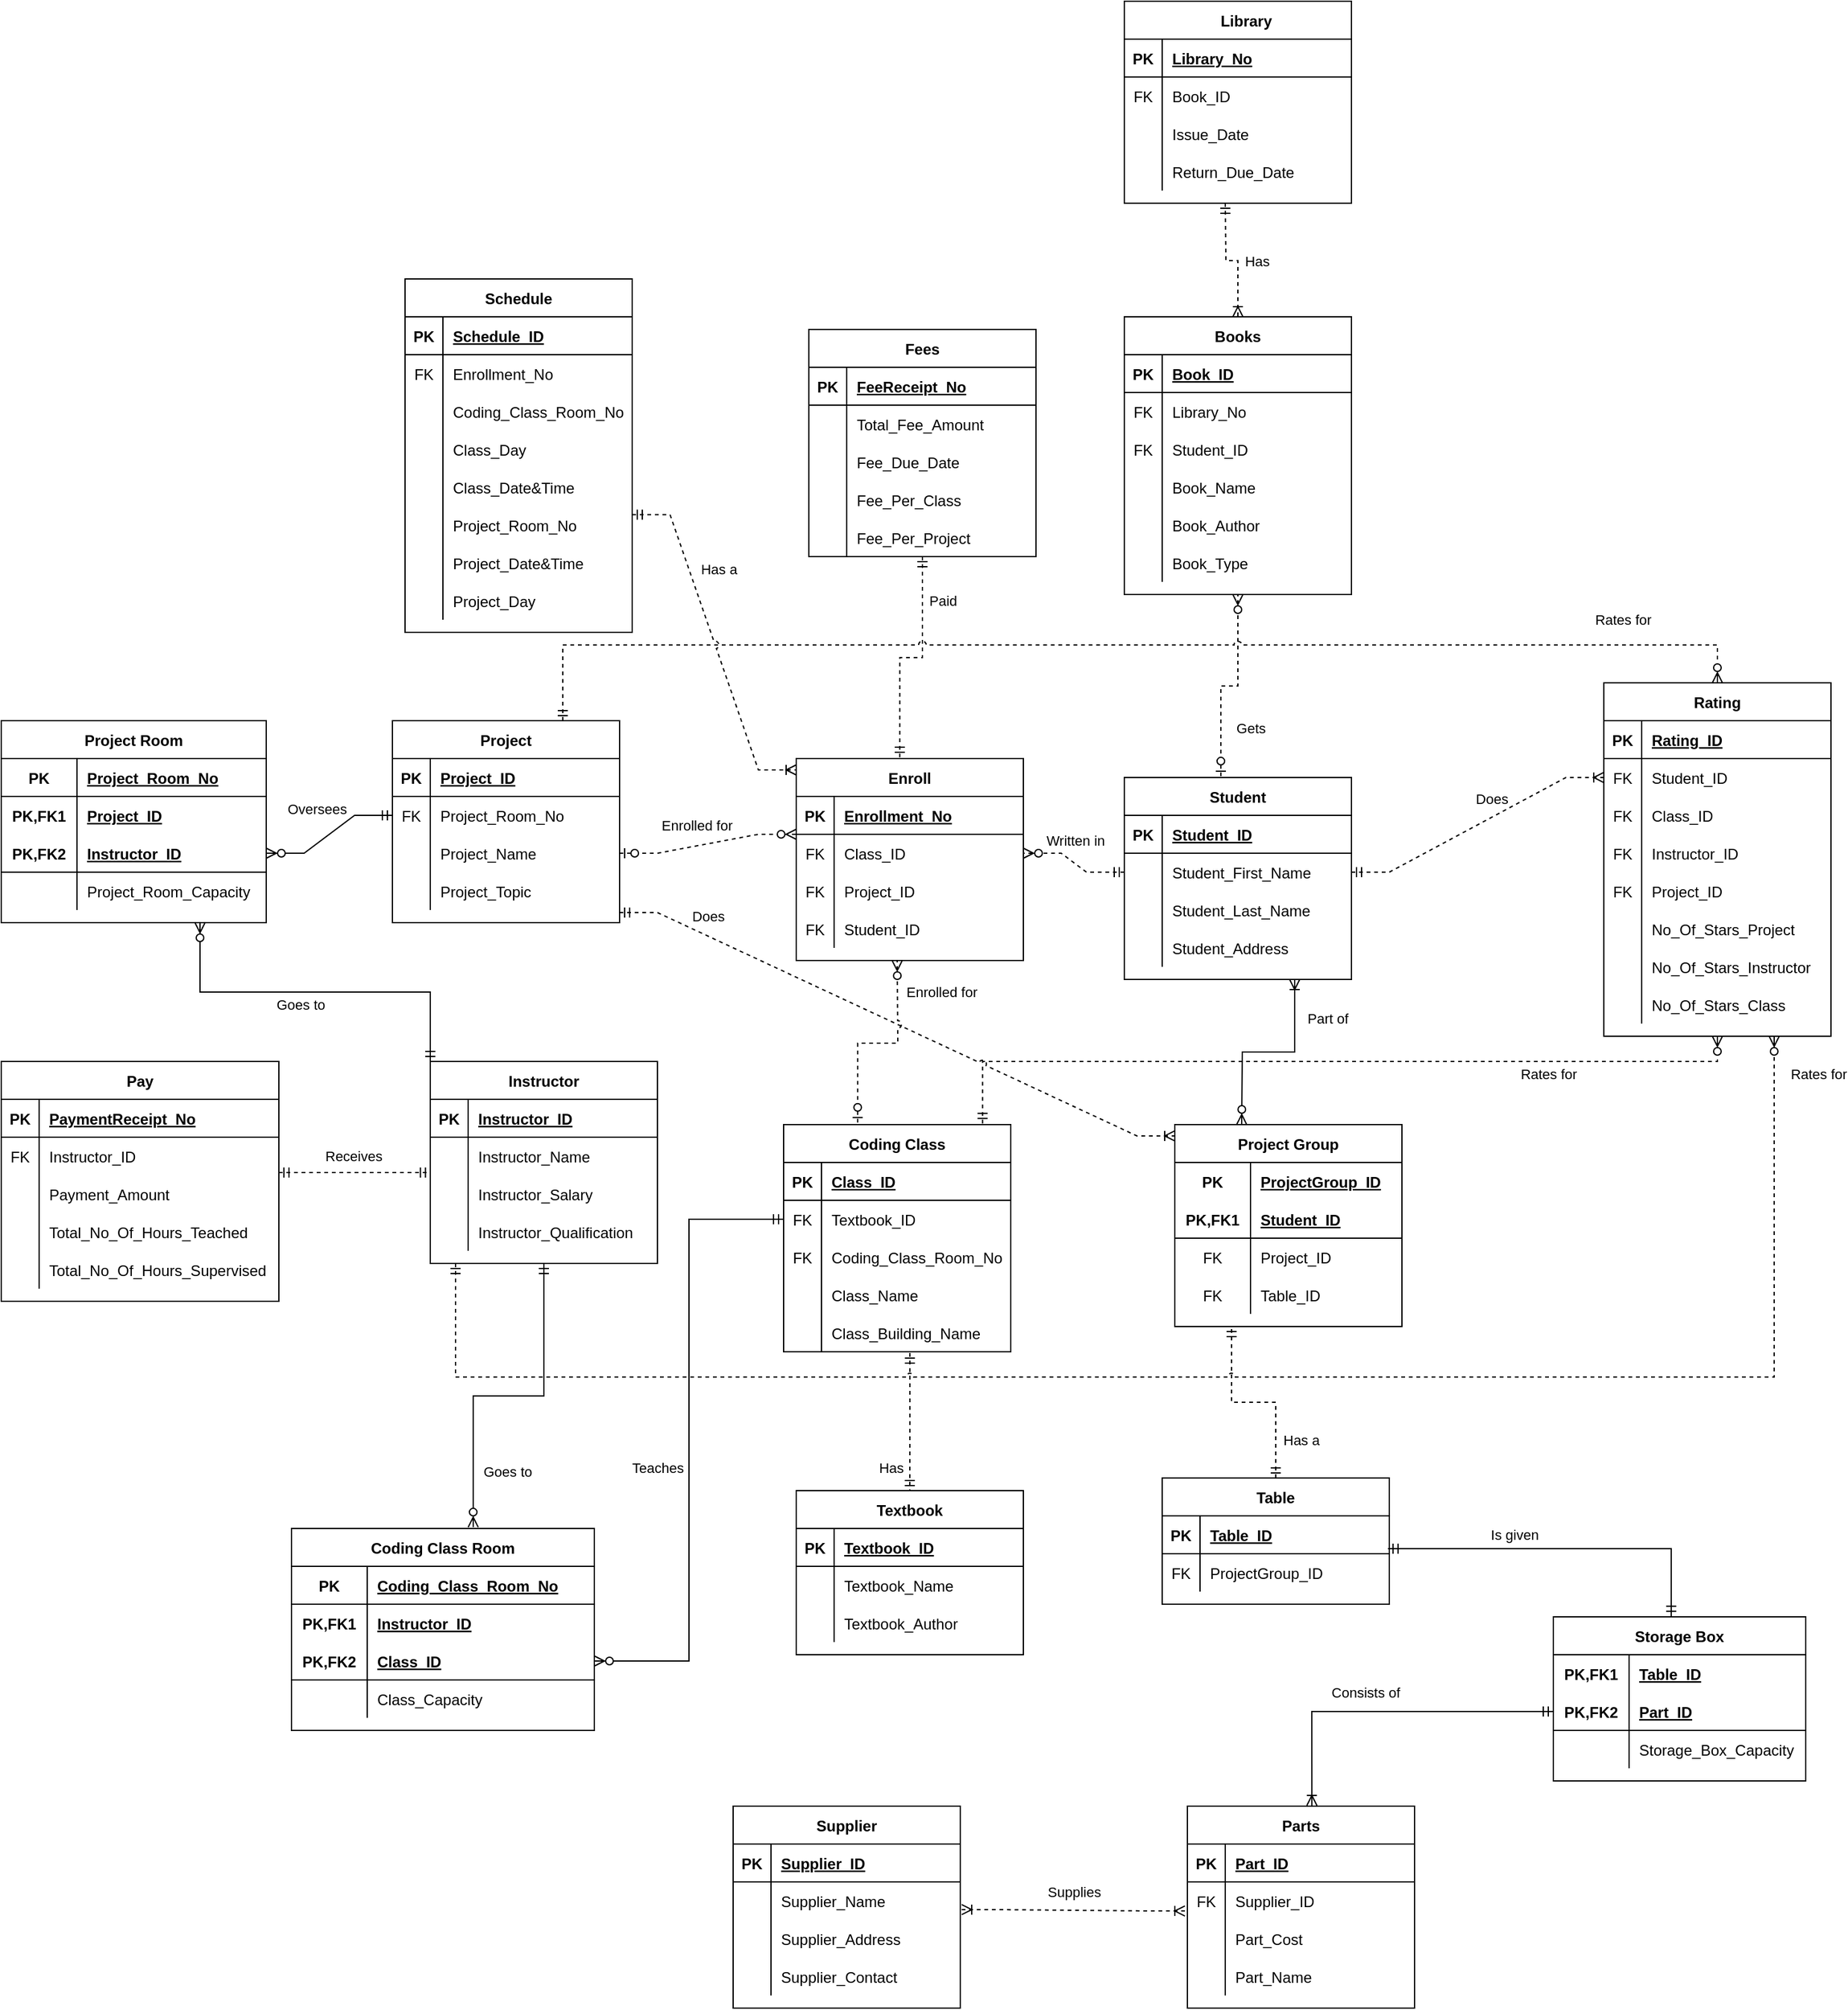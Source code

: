 <mxfile version="16.5.1" type="device"><diagram id="Be9IeDVgqrDDb2eaufIE" name="Page-1"><mxGraphModel dx="1687" dy="1716" grid="1" gridSize="10" guides="1" tooltips="1" connect="1" arrows="1" fold="1" page="1" pageScale="1" pageWidth="827" pageHeight="1169" math="0" shadow="0"><root><mxCell id="0"/><mxCell id="1" parent="0"/><mxCell id="ajcksjw_G4_DfEBZpNGL-35" value="Enroll" style="shape=table;startSize=30;container=1;collapsible=1;childLayout=tableLayout;fixedRows=1;rowLines=0;fontStyle=1;align=center;resizeLast=1;" parent="1" vertex="1"><mxGeometry x="130" y="170" width="180" height="160" as="geometry"/></mxCell><mxCell id="ajcksjw_G4_DfEBZpNGL-36" value="" style="shape=tableRow;horizontal=0;startSize=0;swimlaneHead=0;swimlaneBody=0;fillColor=none;collapsible=0;dropTarget=0;points=[[0,0.5],[1,0.5]];portConstraint=eastwest;top=0;left=0;right=0;bottom=1;" parent="ajcksjw_G4_DfEBZpNGL-35" vertex="1"><mxGeometry y="30" width="180" height="30" as="geometry"/></mxCell><mxCell id="ajcksjw_G4_DfEBZpNGL-37" value="PK" style="shape=partialRectangle;connectable=0;fillColor=none;top=0;left=0;bottom=0;right=0;fontStyle=1;overflow=hidden;" parent="ajcksjw_G4_DfEBZpNGL-36" vertex="1"><mxGeometry width="30" height="30" as="geometry"><mxRectangle width="30" height="30" as="alternateBounds"/></mxGeometry></mxCell><mxCell id="ajcksjw_G4_DfEBZpNGL-38" value="Enrollment_No" style="shape=partialRectangle;connectable=0;fillColor=none;top=0;left=0;bottom=0;right=0;align=left;spacingLeft=6;fontStyle=5;overflow=hidden;" parent="ajcksjw_G4_DfEBZpNGL-36" vertex="1"><mxGeometry x="30" width="150" height="30" as="geometry"><mxRectangle width="150" height="30" as="alternateBounds"/></mxGeometry></mxCell><mxCell id="idATMJKB4RjUSnmMstsG-2" value="" style="shape=tableRow;horizontal=0;startSize=0;swimlaneHead=0;swimlaneBody=0;fillColor=none;collapsible=0;dropTarget=0;points=[[0,0.5],[1,0.5]];portConstraint=eastwest;top=0;left=0;right=0;bottom=0;" parent="ajcksjw_G4_DfEBZpNGL-35" vertex="1"><mxGeometry y="60" width="180" height="30" as="geometry"/></mxCell><mxCell id="idATMJKB4RjUSnmMstsG-3" value="FK" style="shape=partialRectangle;connectable=0;fillColor=none;top=0;left=0;bottom=0;right=0;editable=1;overflow=hidden;" parent="idATMJKB4RjUSnmMstsG-2" vertex="1"><mxGeometry width="30" height="30" as="geometry"><mxRectangle width="30" height="30" as="alternateBounds"/></mxGeometry></mxCell><mxCell id="idATMJKB4RjUSnmMstsG-4" value="Class_ID" style="shape=partialRectangle;connectable=0;fillColor=none;top=0;left=0;bottom=0;right=0;align=left;spacingLeft=6;overflow=hidden;" parent="idATMJKB4RjUSnmMstsG-2" vertex="1"><mxGeometry x="30" width="150" height="30" as="geometry"><mxRectangle width="150" height="30" as="alternateBounds"/></mxGeometry></mxCell><mxCell id="ajcksjw_G4_DfEBZpNGL-42" value="" style="shape=tableRow;horizontal=0;startSize=0;swimlaneHead=0;swimlaneBody=0;fillColor=none;collapsible=0;dropTarget=0;points=[[0,0.5],[1,0.5]];portConstraint=eastwest;top=0;left=0;right=0;bottom=0;" parent="ajcksjw_G4_DfEBZpNGL-35" vertex="1"><mxGeometry y="90" width="180" height="30" as="geometry"/></mxCell><mxCell id="ajcksjw_G4_DfEBZpNGL-43" value="FK" style="shape=partialRectangle;connectable=0;fillColor=none;top=0;left=0;bottom=0;right=0;editable=1;overflow=hidden;" parent="ajcksjw_G4_DfEBZpNGL-42" vertex="1"><mxGeometry width="30" height="30" as="geometry"><mxRectangle width="30" height="30" as="alternateBounds"/></mxGeometry></mxCell><mxCell id="ajcksjw_G4_DfEBZpNGL-44" value="Project_ID" style="shape=partialRectangle;connectable=0;fillColor=none;top=0;left=0;bottom=0;right=0;align=left;spacingLeft=6;overflow=hidden;" parent="ajcksjw_G4_DfEBZpNGL-42" vertex="1"><mxGeometry x="30" width="150" height="30" as="geometry"><mxRectangle width="150" height="30" as="alternateBounds"/></mxGeometry></mxCell><mxCell id="ajcksjw_G4_DfEBZpNGL-45" value="" style="shape=tableRow;horizontal=0;startSize=0;swimlaneHead=0;swimlaneBody=0;fillColor=none;collapsible=0;dropTarget=0;points=[[0,0.5],[1,0.5]];portConstraint=eastwest;top=0;left=0;right=0;bottom=0;" parent="ajcksjw_G4_DfEBZpNGL-35" vertex="1"><mxGeometry y="120" width="180" height="30" as="geometry"/></mxCell><mxCell id="ajcksjw_G4_DfEBZpNGL-46" value="FK" style="shape=partialRectangle;connectable=0;fillColor=none;top=0;left=0;bottom=0;right=0;editable=1;overflow=hidden;" parent="ajcksjw_G4_DfEBZpNGL-45" vertex="1"><mxGeometry width="30" height="30" as="geometry"><mxRectangle width="30" height="30" as="alternateBounds"/></mxGeometry></mxCell><mxCell id="ajcksjw_G4_DfEBZpNGL-47" value="Student_ID" style="shape=partialRectangle;connectable=0;fillColor=none;top=0;left=0;bottom=0;right=0;align=left;spacingLeft=6;overflow=hidden;" parent="ajcksjw_G4_DfEBZpNGL-45" vertex="1"><mxGeometry x="30" width="150" height="30" as="geometry"><mxRectangle width="150" height="30" as="alternateBounds"/></mxGeometry></mxCell><mxCell id="UBCUpfe1Groig_brNK7N-5" value="Student" style="shape=table;startSize=30;container=1;collapsible=1;childLayout=tableLayout;fixedRows=1;rowLines=0;fontStyle=1;align=center;resizeLast=1;" parent="1" vertex="1"><mxGeometry x="390" y="185" width="180" height="160" as="geometry"/></mxCell><mxCell id="UBCUpfe1Groig_brNK7N-6" value="" style="shape=tableRow;horizontal=0;startSize=0;swimlaneHead=0;swimlaneBody=0;fillColor=none;collapsible=0;dropTarget=0;points=[[0,0.5],[1,0.5]];portConstraint=eastwest;top=0;left=0;right=0;bottom=1;" parent="UBCUpfe1Groig_brNK7N-5" vertex="1"><mxGeometry y="30" width="180" height="30" as="geometry"/></mxCell><mxCell id="UBCUpfe1Groig_brNK7N-7" value="PK" style="shape=partialRectangle;connectable=0;fillColor=none;top=0;left=0;bottom=0;right=0;fontStyle=1;overflow=hidden;" parent="UBCUpfe1Groig_brNK7N-6" vertex="1"><mxGeometry width="30" height="30" as="geometry"><mxRectangle width="30" height="30" as="alternateBounds"/></mxGeometry></mxCell><mxCell id="UBCUpfe1Groig_brNK7N-8" value="Student_ID" style="shape=partialRectangle;connectable=0;fillColor=none;top=0;left=0;bottom=0;right=0;align=left;spacingLeft=6;fontStyle=5;overflow=hidden;" parent="UBCUpfe1Groig_brNK7N-6" vertex="1"><mxGeometry x="30" width="150" height="30" as="geometry"><mxRectangle width="150" height="30" as="alternateBounds"/></mxGeometry></mxCell><mxCell id="UBCUpfe1Groig_brNK7N-9" value="" style="shape=tableRow;horizontal=0;startSize=0;swimlaneHead=0;swimlaneBody=0;fillColor=none;collapsible=0;dropTarget=0;points=[[0,0.5],[1,0.5]];portConstraint=eastwest;top=0;left=0;right=0;bottom=0;" parent="UBCUpfe1Groig_brNK7N-5" vertex="1"><mxGeometry y="60" width="180" height="30" as="geometry"/></mxCell><mxCell id="UBCUpfe1Groig_brNK7N-10" value="" style="shape=partialRectangle;connectable=0;fillColor=none;top=0;left=0;bottom=0;right=0;editable=1;overflow=hidden;" parent="UBCUpfe1Groig_brNK7N-9" vertex="1"><mxGeometry width="30" height="30" as="geometry"><mxRectangle width="30" height="30" as="alternateBounds"/></mxGeometry></mxCell><mxCell id="UBCUpfe1Groig_brNK7N-11" value="Student_First_Name" style="shape=partialRectangle;connectable=0;fillColor=none;top=0;left=0;bottom=0;right=0;align=left;spacingLeft=6;overflow=hidden;" parent="UBCUpfe1Groig_brNK7N-9" vertex="1"><mxGeometry x="30" width="150" height="30" as="geometry"><mxRectangle width="150" height="30" as="alternateBounds"/></mxGeometry></mxCell><mxCell id="UBCUpfe1Groig_brNK7N-12" value="" style="shape=tableRow;horizontal=0;startSize=0;swimlaneHead=0;swimlaneBody=0;fillColor=none;collapsible=0;dropTarget=0;points=[[0,0.5],[1,0.5]];portConstraint=eastwest;top=0;left=0;right=0;bottom=0;" parent="UBCUpfe1Groig_brNK7N-5" vertex="1"><mxGeometry y="90" width="180" height="30" as="geometry"/></mxCell><mxCell id="UBCUpfe1Groig_brNK7N-13" value="" style="shape=partialRectangle;connectable=0;fillColor=none;top=0;left=0;bottom=0;right=0;editable=1;overflow=hidden;" parent="UBCUpfe1Groig_brNK7N-12" vertex="1"><mxGeometry width="30" height="30" as="geometry"><mxRectangle width="30" height="30" as="alternateBounds"/></mxGeometry></mxCell><mxCell id="UBCUpfe1Groig_brNK7N-14" value="Student_Last_Name" style="shape=partialRectangle;connectable=0;fillColor=none;top=0;left=0;bottom=0;right=0;align=left;spacingLeft=6;overflow=hidden;" parent="UBCUpfe1Groig_brNK7N-12" vertex="1"><mxGeometry x="30" width="150" height="30" as="geometry"><mxRectangle width="150" height="30" as="alternateBounds"/></mxGeometry></mxCell><mxCell id="UBCUpfe1Groig_brNK7N-15" value="" style="shape=tableRow;horizontal=0;startSize=0;swimlaneHead=0;swimlaneBody=0;fillColor=none;collapsible=0;dropTarget=0;points=[[0,0.5],[1,0.5]];portConstraint=eastwest;top=0;left=0;right=0;bottom=0;" parent="UBCUpfe1Groig_brNK7N-5" vertex="1"><mxGeometry y="120" width="180" height="30" as="geometry"/></mxCell><mxCell id="UBCUpfe1Groig_brNK7N-16" value="" style="shape=partialRectangle;connectable=0;fillColor=none;top=0;left=0;bottom=0;right=0;editable=1;overflow=hidden;" parent="UBCUpfe1Groig_brNK7N-15" vertex="1"><mxGeometry width="30" height="30" as="geometry"><mxRectangle width="30" height="30" as="alternateBounds"/></mxGeometry></mxCell><mxCell id="UBCUpfe1Groig_brNK7N-17" value="Student_Address" style="shape=partialRectangle;connectable=0;fillColor=none;top=0;left=0;bottom=0;right=0;align=left;spacingLeft=6;overflow=hidden;" parent="UBCUpfe1Groig_brNK7N-15" vertex="1"><mxGeometry x="30" width="150" height="30" as="geometry"><mxRectangle width="150" height="30" as="alternateBounds"/></mxGeometry></mxCell><mxCell id="UBCUpfe1Groig_brNK7N-20" value="Fees" style="shape=table;startSize=30;container=1;collapsible=1;childLayout=tableLayout;fixedRows=1;rowLines=0;fontStyle=1;align=center;resizeLast=1;" parent="1" vertex="1"><mxGeometry x="140" y="-170" width="180" height="180" as="geometry"/></mxCell><mxCell id="UBCUpfe1Groig_brNK7N-21" value="" style="shape=tableRow;horizontal=0;startSize=0;swimlaneHead=0;swimlaneBody=0;fillColor=none;collapsible=0;dropTarget=0;points=[[0,0.5],[1,0.5]];portConstraint=eastwest;top=0;left=0;right=0;bottom=1;" parent="UBCUpfe1Groig_brNK7N-20" vertex="1"><mxGeometry y="30" width="180" height="30" as="geometry"/></mxCell><mxCell id="UBCUpfe1Groig_brNK7N-22" value="PK" style="shape=partialRectangle;connectable=0;fillColor=none;top=0;left=0;bottom=0;right=0;fontStyle=1;overflow=hidden;" parent="UBCUpfe1Groig_brNK7N-21" vertex="1"><mxGeometry width="30" height="30" as="geometry"><mxRectangle width="30" height="30" as="alternateBounds"/></mxGeometry></mxCell><mxCell id="UBCUpfe1Groig_brNK7N-23" value="FeeReceipt_No" style="shape=partialRectangle;connectable=0;fillColor=none;top=0;left=0;bottom=0;right=0;align=left;spacingLeft=6;fontStyle=5;overflow=hidden;" parent="UBCUpfe1Groig_brNK7N-21" vertex="1"><mxGeometry x="30" width="150" height="30" as="geometry"><mxRectangle width="150" height="30" as="alternateBounds"/></mxGeometry></mxCell><mxCell id="UBCUpfe1Groig_brNK7N-27" value="" style="shape=tableRow;horizontal=0;startSize=0;swimlaneHead=0;swimlaneBody=0;fillColor=none;collapsible=0;dropTarget=0;points=[[0,0.5],[1,0.5]];portConstraint=eastwest;top=0;left=0;right=0;bottom=0;" parent="UBCUpfe1Groig_brNK7N-20" vertex="1"><mxGeometry y="60" width="180" height="30" as="geometry"/></mxCell><mxCell id="UBCUpfe1Groig_brNK7N-28" value="" style="shape=partialRectangle;connectable=0;fillColor=none;top=0;left=0;bottom=0;right=0;editable=1;overflow=hidden;" parent="UBCUpfe1Groig_brNK7N-27" vertex="1"><mxGeometry width="30" height="30" as="geometry"><mxRectangle width="30" height="30" as="alternateBounds"/></mxGeometry></mxCell><mxCell id="UBCUpfe1Groig_brNK7N-29" value="Total_Fee_Amount" style="shape=partialRectangle;connectable=0;fillColor=none;top=0;left=0;bottom=0;right=0;align=left;spacingLeft=6;overflow=hidden;" parent="UBCUpfe1Groig_brNK7N-27" vertex="1"><mxGeometry x="30" width="150" height="30" as="geometry"><mxRectangle width="150" height="30" as="alternateBounds"/></mxGeometry></mxCell><mxCell id="va9p7Dvkd0pY4B2Ueyzz-17" value="" style="shape=tableRow;horizontal=0;startSize=0;swimlaneHead=0;swimlaneBody=0;fillColor=none;collapsible=0;dropTarget=0;points=[[0,0.5],[1,0.5]];portConstraint=eastwest;top=0;left=0;right=0;bottom=0;" parent="UBCUpfe1Groig_brNK7N-20" vertex="1"><mxGeometry y="90" width="180" height="30" as="geometry"/></mxCell><mxCell id="va9p7Dvkd0pY4B2Ueyzz-18" value="" style="shape=partialRectangle;connectable=0;fillColor=none;top=0;left=0;bottom=0;right=0;editable=1;overflow=hidden;" parent="va9p7Dvkd0pY4B2Ueyzz-17" vertex="1"><mxGeometry width="30" height="30" as="geometry"><mxRectangle width="30" height="30" as="alternateBounds"/></mxGeometry></mxCell><mxCell id="va9p7Dvkd0pY4B2Ueyzz-19" value="Fee_Due_Date" style="shape=partialRectangle;connectable=0;fillColor=none;top=0;left=0;bottom=0;right=0;align=left;spacingLeft=6;overflow=hidden;" parent="va9p7Dvkd0pY4B2Ueyzz-17" vertex="1"><mxGeometry x="30" width="150" height="30" as="geometry"><mxRectangle width="150" height="30" as="alternateBounds"/></mxGeometry></mxCell><mxCell id="HofEXHr5O8G5h2Bmbfye-20" value="" style="shape=tableRow;horizontal=0;startSize=0;swimlaneHead=0;swimlaneBody=0;fillColor=none;collapsible=0;dropTarget=0;points=[[0,0.5],[1,0.5]];portConstraint=eastwest;top=0;left=0;right=0;bottom=0;" parent="UBCUpfe1Groig_brNK7N-20" vertex="1"><mxGeometry y="120" width="180" height="30" as="geometry"/></mxCell><mxCell id="HofEXHr5O8G5h2Bmbfye-21" value="" style="shape=partialRectangle;connectable=0;fillColor=none;top=0;left=0;bottom=0;right=0;editable=1;overflow=hidden;" parent="HofEXHr5O8G5h2Bmbfye-20" vertex="1"><mxGeometry width="30" height="30" as="geometry"><mxRectangle width="30" height="30" as="alternateBounds"/></mxGeometry></mxCell><mxCell id="HofEXHr5O8G5h2Bmbfye-22" value="Fee_Per_Class" style="shape=partialRectangle;connectable=0;fillColor=none;top=0;left=0;bottom=0;right=0;align=left;spacingLeft=6;overflow=hidden;" parent="HofEXHr5O8G5h2Bmbfye-20" vertex="1"><mxGeometry x="30" width="150" height="30" as="geometry"><mxRectangle width="150" height="30" as="alternateBounds"/></mxGeometry></mxCell><mxCell id="UBCUpfe1Groig_brNK7N-30" value="" style="shape=tableRow;horizontal=0;startSize=0;swimlaneHead=0;swimlaneBody=0;fillColor=none;collapsible=0;dropTarget=0;points=[[0,0.5],[1,0.5]];portConstraint=eastwest;top=0;left=0;right=0;bottom=0;" parent="UBCUpfe1Groig_brNK7N-20" vertex="1"><mxGeometry y="150" width="180" height="30" as="geometry"/></mxCell><mxCell id="UBCUpfe1Groig_brNK7N-31" value="" style="shape=partialRectangle;connectable=0;fillColor=none;top=0;left=0;bottom=0;right=0;editable=1;overflow=hidden;" parent="UBCUpfe1Groig_brNK7N-30" vertex="1"><mxGeometry width="30" height="30" as="geometry"><mxRectangle width="30" height="30" as="alternateBounds"/></mxGeometry></mxCell><mxCell id="UBCUpfe1Groig_brNK7N-32" value="Fee_Per_Project" style="shape=partialRectangle;connectable=0;fillColor=none;top=0;left=0;bottom=0;right=0;align=left;spacingLeft=6;overflow=hidden;" parent="UBCUpfe1Groig_brNK7N-30" vertex="1"><mxGeometry x="30" width="150" height="30" as="geometry"><mxRectangle width="150" height="30" as="alternateBounds"/></mxGeometry></mxCell><mxCell id="UBCUpfe1Groig_brNK7N-36" value="" style="edgeStyle=orthogonalEdgeStyle;fontSize=12;html=1;endArrow=ERmandOne;startArrow=ERmandOne;rounded=0;exitX=0.456;exitY=-0.006;exitDx=0;exitDy=0;exitPerimeter=0;dashed=1;entryX=0.5;entryY=1;entryDx=0;entryDy=0;entryPerimeter=0;" parent="1" source="ajcksjw_G4_DfEBZpNGL-35" target="UBCUpfe1Groig_brNK7N-30" edge="1"><mxGeometry width="100" height="100" relative="1" as="geometry"><mxPoint x="210" y="210" as="sourcePoint"/><mxPoint x="200" y="50" as="targetPoint"/></mxGeometry></mxCell><mxCell id="UBCUpfe1Groig_brNK7N-37" value="Paid" style="edgeLabel;html=1;align=center;verticalAlign=middle;resizable=0;points=[];" parent="UBCUpfe1Groig_brNK7N-36" vertex="1" connectable="0"><mxGeometry x="0.067" y="-1" relative="1" as="geometry"><mxPoint x="18" y="-46" as="offset"/></mxGeometry></mxCell><mxCell id="UBCUpfe1Groig_brNK7N-38" value="Coding Class" style="shape=table;startSize=30;container=1;collapsible=1;childLayout=tableLayout;fixedRows=1;rowLines=0;fontStyle=1;align=center;resizeLast=1;" parent="1" vertex="1"><mxGeometry x="120" y="460" width="180" height="180" as="geometry"/></mxCell><mxCell id="UBCUpfe1Groig_brNK7N-39" value="" style="shape=tableRow;horizontal=0;startSize=0;swimlaneHead=0;swimlaneBody=0;fillColor=none;collapsible=0;dropTarget=0;points=[[0,0.5],[1,0.5]];portConstraint=eastwest;top=0;left=0;right=0;bottom=1;" parent="UBCUpfe1Groig_brNK7N-38" vertex="1"><mxGeometry y="30" width="180" height="30" as="geometry"/></mxCell><mxCell id="UBCUpfe1Groig_brNK7N-40" value="PK" style="shape=partialRectangle;connectable=0;fillColor=none;top=0;left=0;bottom=0;right=0;fontStyle=1;overflow=hidden;" parent="UBCUpfe1Groig_brNK7N-39" vertex="1"><mxGeometry width="30" height="30" as="geometry"><mxRectangle width="30" height="30" as="alternateBounds"/></mxGeometry></mxCell><mxCell id="UBCUpfe1Groig_brNK7N-41" value="Class_ID" style="shape=partialRectangle;connectable=0;fillColor=none;top=0;left=0;bottom=0;right=0;align=left;spacingLeft=6;fontStyle=5;overflow=hidden;" parent="UBCUpfe1Groig_brNK7N-39" vertex="1"><mxGeometry x="30" width="150" height="30" as="geometry"><mxRectangle width="150" height="30" as="alternateBounds"/></mxGeometry></mxCell><mxCell id="6E0PR-akjF5fOgkAj9GX-7" value="" style="shape=tableRow;horizontal=0;startSize=0;swimlaneHead=0;swimlaneBody=0;fillColor=none;collapsible=0;dropTarget=0;points=[[0,0.5],[1,0.5]];portConstraint=eastwest;top=0;left=0;right=0;bottom=0;" parent="UBCUpfe1Groig_brNK7N-38" vertex="1"><mxGeometry y="60" width="180" height="30" as="geometry"/></mxCell><mxCell id="6E0PR-akjF5fOgkAj9GX-8" value="FK" style="shape=partialRectangle;connectable=0;fillColor=none;top=0;left=0;bottom=0;right=0;editable=1;overflow=hidden;" parent="6E0PR-akjF5fOgkAj9GX-7" vertex="1"><mxGeometry width="30" height="30" as="geometry"><mxRectangle width="30" height="30" as="alternateBounds"/></mxGeometry></mxCell><mxCell id="6E0PR-akjF5fOgkAj9GX-9" value="Textbook_ID" style="shape=partialRectangle;connectable=0;fillColor=none;top=0;left=0;bottom=0;right=0;align=left;spacingLeft=6;overflow=hidden;" parent="6E0PR-akjF5fOgkAj9GX-7" vertex="1"><mxGeometry x="30" width="150" height="30" as="geometry"><mxRectangle width="150" height="30" as="alternateBounds"/></mxGeometry></mxCell><mxCell id="UBCUpfe1Groig_brNK7N-48" value="" style="shape=tableRow;horizontal=0;startSize=0;swimlaneHead=0;swimlaneBody=0;fillColor=none;collapsible=0;dropTarget=0;points=[[0,0.5],[1,0.5]];portConstraint=eastwest;top=0;left=0;right=0;bottom=0;" parent="UBCUpfe1Groig_brNK7N-38" vertex="1"><mxGeometry y="90" width="180" height="30" as="geometry"/></mxCell><mxCell id="UBCUpfe1Groig_brNK7N-49" value="FK" style="shape=partialRectangle;connectable=0;fillColor=none;top=0;left=0;bottom=0;right=0;editable=1;overflow=hidden;" parent="UBCUpfe1Groig_brNK7N-48" vertex="1"><mxGeometry width="30" height="30" as="geometry"><mxRectangle width="30" height="30" as="alternateBounds"/></mxGeometry></mxCell><mxCell id="UBCUpfe1Groig_brNK7N-50" value="Coding_Class_Room_No" style="shape=partialRectangle;connectable=0;fillColor=none;top=0;left=0;bottom=0;right=0;align=left;spacingLeft=6;overflow=hidden;" parent="UBCUpfe1Groig_brNK7N-48" vertex="1"><mxGeometry x="30" width="150" height="30" as="geometry"><mxRectangle width="150" height="30" as="alternateBounds"/></mxGeometry></mxCell><mxCell id="UBCUpfe1Groig_brNK7N-42" value="" style="shape=tableRow;horizontal=0;startSize=0;swimlaneHead=0;swimlaneBody=0;fillColor=none;collapsible=0;dropTarget=0;points=[[0,0.5],[1,0.5]];portConstraint=eastwest;top=0;left=0;right=0;bottom=0;" parent="UBCUpfe1Groig_brNK7N-38" vertex="1"><mxGeometry y="120" width="180" height="30" as="geometry"/></mxCell><mxCell id="UBCUpfe1Groig_brNK7N-43" value="" style="shape=partialRectangle;connectable=0;fillColor=none;top=0;left=0;bottom=0;right=0;editable=1;overflow=hidden;" parent="UBCUpfe1Groig_brNK7N-42" vertex="1"><mxGeometry width="30" height="30" as="geometry"><mxRectangle width="30" height="30" as="alternateBounds"/></mxGeometry></mxCell><mxCell id="UBCUpfe1Groig_brNK7N-44" value="Class_Name" style="shape=partialRectangle;connectable=0;fillColor=none;top=0;left=0;bottom=0;right=0;align=left;spacingLeft=6;overflow=hidden;" parent="UBCUpfe1Groig_brNK7N-42" vertex="1"><mxGeometry x="30" width="150" height="30" as="geometry"><mxRectangle width="150" height="30" as="alternateBounds"/></mxGeometry></mxCell><mxCell id="UBCUpfe1Groig_brNK7N-45" value="" style="shape=tableRow;horizontal=0;startSize=0;swimlaneHead=0;swimlaneBody=0;fillColor=none;collapsible=0;dropTarget=0;points=[[0,0.5],[1,0.5]];portConstraint=eastwest;top=0;left=0;right=0;bottom=0;" parent="UBCUpfe1Groig_brNK7N-38" vertex="1"><mxGeometry y="150" width="180" height="30" as="geometry"/></mxCell><mxCell id="UBCUpfe1Groig_brNK7N-46" value="" style="shape=partialRectangle;connectable=0;fillColor=none;top=0;left=0;bottom=0;right=0;editable=1;overflow=hidden;" parent="UBCUpfe1Groig_brNK7N-45" vertex="1"><mxGeometry width="30" height="30" as="geometry"><mxRectangle width="30" height="30" as="alternateBounds"/></mxGeometry></mxCell><mxCell id="UBCUpfe1Groig_brNK7N-47" value="Class_Building_Name" style="shape=partialRectangle;connectable=0;fillColor=none;top=0;left=0;bottom=0;right=0;align=left;spacingLeft=6;overflow=hidden;" parent="UBCUpfe1Groig_brNK7N-45" vertex="1"><mxGeometry x="30" width="150" height="30" as="geometry"><mxRectangle width="150" height="30" as="alternateBounds"/></mxGeometry></mxCell><mxCell id="UBCUpfe1Groig_brNK7N-51" value="Project" style="shape=table;startSize=30;container=1;collapsible=1;childLayout=tableLayout;fixedRows=1;rowLines=0;fontStyle=1;align=center;resizeLast=1;" parent="1" vertex="1"><mxGeometry x="-190" y="140" width="180" height="160" as="geometry"/></mxCell><mxCell id="UBCUpfe1Groig_brNK7N-52" value="" style="shape=tableRow;horizontal=0;startSize=0;swimlaneHead=0;swimlaneBody=0;fillColor=none;collapsible=0;dropTarget=0;points=[[0,0.5],[1,0.5]];portConstraint=eastwest;top=0;left=0;right=0;bottom=1;" parent="UBCUpfe1Groig_brNK7N-51" vertex="1"><mxGeometry y="30" width="180" height="30" as="geometry"/></mxCell><mxCell id="UBCUpfe1Groig_brNK7N-53" value="PK" style="shape=partialRectangle;connectable=0;fillColor=none;top=0;left=0;bottom=0;right=0;fontStyle=1;overflow=hidden;" parent="UBCUpfe1Groig_brNK7N-52" vertex="1"><mxGeometry width="30" height="30" as="geometry"><mxRectangle width="30" height="30" as="alternateBounds"/></mxGeometry></mxCell><mxCell id="UBCUpfe1Groig_brNK7N-54" value="Project_ID" style="shape=partialRectangle;connectable=0;fillColor=none;top=0;left=0;bottom=0;right=0;align=left;spacingLeft=6;fontStyle=5;overflow=hidden;" parent="UBCUpfe1Groig_brNK7N-52" vertex="1"><mxGeometry x="30" width="150" height="30" as="geometry"><mxRectangle width="150" height="30" as="alternateBounds"/></mxGeometry></mxCell><mxCell id="UBCUpfe1Groig_brNK7N-61" value="" style="shape=tableRow;horizontal=0;startSize=0;swimlaneHead=0;swimlaneBody=0;fillColor=none;collapsible=0;dropTarget=0;points=[[0,0.5],[1,0.5]];portConstraint=eastwest;top=0;left=0;right=0;bottom=0;" parent="UBCUpfe1Groig_brNK7N-51" vertex="1"><mxGeometry y="60" width="180" height="30" as="geometry"/></mxCell><mxCell id="UBCUpfe1Groig_brNK7N-62" value="FK" style="shape=partialRectangle;connectable=0;fillColor=none;top=0;left=0;bottom=0;right=0;editable=1;overflow=hidden;" parent="UBCUpfe1Groig_brNK7N-61" vertex="1"><mxGeometry width="30" height="30" as="geometry"><mxRectangle width="30" height="30" as="alternateBounds"/></mxGeometry></mxCell><mxCell id="UBCUpfe1Groig_brNK7N-63" value="Project_Room_No" style="shape=partialRectangle;connectable=0;fillColor=none;top=0;left=0;bottom=0;right=0;align=left;spacingLeft=6;overflow=hidden;" parent="UBCUpfe1Groig_brNK7N-61" vertex="1"><mxGeometry x="30" width="150" height="30" as="geometry"><mxRectangle width="150" height="30" as="alternateBounds"/></mxGeometry></mxCell><mxCell id="UBCUpfe1Groig_brNK7N-55" value="" style="shape=tableRow;horizontal=0;startSize=0;swimlaneHead=0;swimlaneBody=0;fillColor=none;collapsible=0;dropTarget=0;points=[[0,0.5],[1,0.5]];portConstraint=eastwest;top=0;left=0;right=0;bottom=0;" parent="UBCUpfe1Groig_brNK7N-51" vertex="1"><mxGeometry y="90" width="180" height="30" as="geometry"/></mxCell><mxCell id="UBCUpfe1Groig_brNK7N-56" value="" style="shape=partialRectangle;connectable=0;fillColor=none;top=0;left=0;bottom=0;right=0;editable=1;overflow=hidden;" parent="UBCUpfe1Groig_brNK7N-55" vertex="1"><mxGeometry width="30" height="30" as="geometry"><mxRectangle width="30" height="30" as="alternateBounds"/></mxGeometry></mxCell><mxCell id="UBCUpfe1Groig_brNK7N-57" value="Project_Name" style="shape=partialRectangle;connectable=0;fillColor=none;top=0;left=0;bottom=0;right=0;align=left;spacingLeft=6;overflow=hidden;" parent="UBCUpfe1Groig_brNK7N-55" vertex="1"><mxGeometry x="30" width="150" height="30" as="geometry"><mxRectangle width="150" height="30" as="alternateBounds"/></mxGeometry></mxCell><mxCell id="UBCUpfe1Groig_brNK7N-58" value="" style="shape=tableRow;horizontal=0;startSize=0;swimlaneHead=0;swimlaneBody=0;fillColor=none;collapsible=0;dropTarget=0;points=[[0,0.5],[1,0.5]];portConstraint=eastwest;top=0;left=0;right=0;bottom=0;" parent="UBCUpfe1Groig_brNK7N-51" vertex="1"><mxGeometry y="120" width="180" height="30" as="geometry"/></mxCell><mxCell id="UBCUpfe1Groig_brNK7N-59" value="" style="shape=partialRectangle;connectable=0;fillColor=none;top=0;left=0;bottom=0;right=0;editable=1;overflow=hidden;" parent="UBCUpfe1Groig_brNK7N-58" vertex="1"><mxGeometry width="30" height="30" as="geometry"><mxRectangle width="30" height="30" as="alternateBounds"/></mxGeometry></mxCell><mxCell id="UBCUpfe1Groig_brNK7N-60" value="Project_Topic" style="shape=partialRectangle;connectable=0;fillColor=none;top=0;left=0;bottom=0;right=0;align=left;spacingLeft=6;overflow=hidden;" parent="UBCUpfe1Groig_brNK7N-58" vertex="1"><mxGeometry x="30" width="150" height="30" as="geometry"><mxRectangle width="150" height="30" as="alternateBounds"/></mxGeometry></mxCell><mxCell id="G7gxXSEG0sA9uSAdF9VO-1" value="Textbook" style="shape=table;startSize=30;container=1;collapsible=1;childLayout=tableLayout;fixedRows=1;rowLines=0;fontStyle=1;align=center;resizeLast=1;" parent="1" vertex="1"><mxGeometry x="130" y="750" width="180" height="130" as="geometry"/></mxCell><mxCell id="G7gxXSEG0sA9uSAdF9VO-2" value="" style="shape=tableRow;horizontal=0;startSize=0;swimlaneHead=0;swimlaneBody=0;fillColor=none;collapsible=0;dropTarget=0;points=[[0,0.5],[1,0.5]];portConstraint=eastwest;top=0;left=0;right=0;bottom=1;" parent="G7gxXSEG0sA9uSAdF9VO-1" vertex="1"><mxGeometry y="30" width="180" height="30" as="geometry"/></mxCell><mxCell id="G7gxXSEG0sA9uSAdF9VO-3" value="PK" style="shape=partialRectangle;connectable=0;fillColor=none;top=0;left=0;bottom=0;right=0;fontStyle=1;overflow=hidden;" parent="G7gxXSEG0sA9uSAdF9VO-2" vertex="1"><mxGeometry width="30" height="30" as="geometry"><mxRectangle width="30" height="30" as="alternateBounds"/></mxGeometry></mxCell><mxCell id="G7gxXSEG0sA9uSAdF9VO-4" value="Textbook_ID" style="shape=partialRectangle;connectable=0;fillColor=none;top=0;left=0;bottom=0;right=0;align=left;spacingLeft=6;fontStyle=5;overflow=hidden;" parent="G7gxXSEG0sA9uSAdF9VO-2" vertex="1"><mxGeometry x="30" width="150" height="30" as="geometry"><mxRectangle width="150" height="30" as="alternateBounds"/></mxGeometry></mxCell><mxCell id="G7gxXSEG0sA9uSAdF9VO-5" value="" style="shape=tableRow;horizontal=0;startSize=0;swimlaneHead=0;swimlaneBody=0;fillColor=none;collapsible=0;dropTarget=0;points=[[0,0.5],[1,0.5]];portConstraint=eastwest;top=0;left=0;right=0;bottom=0;" parent="G7gxXSEG0sA9uSAdF9VO-1" vertex="1"><mxGeometry y="60" width="180" height="30" as="geometry"/></mxCell><mxCell id="G7gxXSEG0sA9uSAdF9VO-6" value="" style="shape=partialRectangle;connectable=0;fillColor=none;top=0;left=0;bottom=0;right=0;editable=1;overflow=hidden;" parent="G7gxXSEG0sA9uSAdF9VO-5" vertex="1"><mxGeometry width="30" height="30" as="geometry"><mxRectangle width="30" height="30" as="alternateBounds"/></mxGeometry></mxCell><mxCell id="G7gxXSEG0sA9uSAdF9VO-7" value="Textbook_Name" style="shape=partialRectangle;connectable=0;fillColor=none;top=0;left=0;bottom=0;right=0;align=left;spacingLeft=6;overflow=hidden;" parent="G7gxXSEG0sA9uSAdF9VO-5" vertex="1"><mxGeometry x="30" width="150" height="30" as="geometry"><mxRectangle width="150" height="30" as="alternateBounds"/></mxGeometry></mxCell><mxCell id="G7gxXSEG0sA9uSAdF9VO-8" value="" style="shape=tableRow;horizontal=0;startSize=0;swimlaneHead=0;swimlaneBody=0;fillColor=none;collapsible=0;dropTarget=0;points=[[0,0.5],[1,0.5]];portConstraint=eastwest;top=0;left=0;right=0;bottom=0;" parent="G7gxXSEG0sA9uSAdF9VO-1" vertex="1"><mxGeometry y="90" width="180" height="30" as="geometry"/></mxCell><mxCell id="G7gxXSEG0sA9uSAdF9VO-9" value="" style="shape=partialRectangle;connectable=0;fillColor=none;top=0;left=0;bottom=0;right=0;editable=1;overflow=hidden;" parent="G7gxXSEG0sA9uSAdF9VO-8" vertex="1"><mxGeometry width="30" height="30" as="geometry"><mxRectangle width="30" height="30" as="alternateBounds"/></mxGeometry></mxCell><mxCell id="G7gxXSEG0sA9uSAdF9VO-10" value="Textbook_Author" style="shape=partialRectangle;connectable=0;fillColor=none;top=0;left=0;bottom=0;right=0;align=left;spacingLeft=6;overflow=hidden;" parent="G7gxXSEG0sA9uSAdF9VO-8" vertex="1"><mxGeometry x="30" width="150" height="30" as="geometry"><mxRectangle width="150" height="30" as="alternateBounds"/></mxGeometry></mxCell><mxCell id="G7gxXSEG0sA9uSAdF9VO-17" value="" style="edgeStyle=orthogonalEdgeStyle;fontSize=12;html=1;endArrow=ERmandOne;startArrow=ERmandOne;rounded=0;dashed=1;entryX=0.5;entryY=0;entryDx=0;entryDy=0;exitX=0.556;exitY=1.033;exitDx=0;exitDy=0;exitPerimeter=0;" parent="1" source="UBCUpfe1Groig_brNK7N-45" target="G7gxXSEG0sA9uSAdF9VO-1" edge="1"><mxGeometry width="100" height="100" relative="1" as="geometry"><mxPoint x="220" y="600" as="sourcePoint"/><mxPoint x="390" y="470" as="targetPoint"/></mxGeometry></mxCell><mxCell id="G7gxXSEG0sA9uSAdF9VO-18" value="Has" style="edgeLabel;html=1;align=center;verticalAlign=middle;resizable=0;points=[];" parent="G7gxXSEG0sA9uSAdF9VO-17" vertex="1" connectable="0"><mxGeometry x="0.15" y="3" relative="1" as="geometry"><mxPoint x="-18" y="28" as="offset"/></mxGeometry></mxCell><mxCell id="G7gxXSEG0sA9uSAdF9VO-19" value="Instructor" style="shape=table;startSize=30;container=1;collapsible=1;childLayout=tableLayout;fixedRows=1;rowLines=0;fontStyle=1;align=center;resizeLast=1;" parent="1" vertex="1"><mxGeometry x="-160" y="410" width="180" height="160" as="geometry"/></mxCell><mxCell id="G7gxXSEG0sA9uSAdF9VO-20" value="" style="shape=tableRow;horizontal=0;startSize=0;swimlaneHead=0;swimlaneBody=0;fillColor=none;collapsible=0;dropTarget=0;points=[[0,0.5],[1,0.5]];portConstraint=eastwest;top=0;left=0;right=0;bottom=1;" parent="G7gxXSEG0sA9uSAdF9VO-19" vertex="1"><mxGeometry y="30" width="180" height="30" as="geometry"/></mxCell><mxCell id="G7gxXSEG0sA9uSAdF9VO-21" value="PK" style="shape=partialRectangle;connectable=0;fillColor=none;top=0;left=0;bottom=0;right=0;fontStyle=1;overflow=hidden;" parent="G7gxXSEG0sA9uSAdF9VO-20" vertex="1"><mxGeometry width="30" height="30" as="geometry"><mxRectangle width="30" height="30" as="alternateBounds"/></mxGeometry></mxCell><mxCell id="G7gxXSEG0sA9uSAdF9VO-22" value="Instructor_ID" style="shape=partialRectangle;connectable=0;fillColor=none;top=0;left=0;bottom=0;right=0;align=left;spacingLeft=6;fontStyle=5;overflow=hidden;" parent="G7gxXSEG0sA9uSAdF9VO-20" vertex="1"><mxGeometry x="30" width="150" height="30" as="geometry"><mxRectangle width="150" height="30" as="alternateBounds"/></mxGeometry></mxCell><mxCell id="G7gxXSEG0sA9uSAdF9VO-23" value="" style="shape=tableRow;horizontal=0;startSize=0;swimlaneHead=0;swimlaneBody=0;fillColor=none;collapsible=0;dropTarget=0;points=[[0,0.5],[1,0.5]];portConstraint=eastwest;top=0;left=0;right=0;bottom=0;" parent="G7gxXSEG0sA9uSAdF9VO-19" vertex="1"><mxGeometry y="60" width="180" height="30" as="geometry"/></mxCell><mxCell id="G7gxXSEG0sA9uSAdF9VO-24" value="" style="shape=partialRectangle;connectable=0;fillColor=none;top=0;left=0;bottom=0;right=0;editable=1;overflow=hidden;" parent="G7gxXSEG0sA9uSAdF9VO-23" vertex="1"><mxGeometry width="30" height="30" as="geometry"><mxRectangle width="30" height="30" as="alternateBounds"/></mxGeometry></mxCell><mxCell id="G7gxXSEG0sA9uSAdF9VO-25" value="Instructor_Name" style="shape=partialRectangle;connectable=0;fillColor=none;top=0;left=0;bottom=0;right=0;align=left;spacingLeft=6;overflow=hidden;" parent="G7gxXSEG0sA9uSAdF9VO-23" vertex="1"><mxGeometry x="30" width="150" height="30" as="geometry"><mxRectangle width="150" height="30" as="alternateBounds"/></mxGeometry></mxCell><mxCell id="G7gxXSEG0sA9uSAdF9VO-26" value="" style="shape=tableRow;horizontal=0;startSize=0;swimlaneHead=0;swimlaneBody=0;fillColor=none;collapsible=0;dropTarget=0;points=[[0,0.5],[1,0.5]];portConstraint=eastwest;top=0;left=0;right=0;bottom=0;" parent="G7gxXSEG0sA9uSAdF9VO-19" vertex="1"><mxGeometry y="90" width="180" height="30" as="geometry"/></mxCell><mxCell id="G7gxXSEG0sA9uSAdF9VO-27" value="" style="shape=partialRectangle;connectable=0;fillColor=none;top=0;left=0;bottom=0;right=0;editable=1;overflow=hidden;" parent="G7gxXSEG0sA9uSAdF9VO-26" vertex="1"><mxGeometry width="30" height="30" as="geometry"><mxRectangle width="30" height="30" as="alternateBounds"/></mxGeometry></mxCell><mxCell id="G7gxXSEG0sA9uSAdF9VO-28" value="Instructor_Salary" style="shape=partialRectangle;connectable=0;fillColor=none;top=0;left=0;bottom=0;right=0;align=left;spacingLeft=6;overflow=hidden;" parent="G7gxXSEG0sA9uSAdF9VO-26" vertex="1"><mxGeometry x="30" width="150" height="30" as="geometry"><mxRectangle width="150" height="30" as="alternateBounds"/></mxGeometry></mxCell><mxCell id="G7gxXSEG0sA9uSAdF9VO-29" value="" style="shape=tableRow;horizontal=0;startSize=0;swimlaneHead=0;swimlaneBody=0;fillColor=none;collapsible=0;dropTarget=0;points=[[0,0.5],[1,0.5]];portConstraint=eastwest;top=0;left=0;right=0;bottom=0;" parent="G7gxXSEG0sA9uSAdF9VO-19" vertex="1"><mxGeometry y="120" width="180" height="30" as="geometry"/></mxCell><mxCell id="G7gxXSEG0sA9uSAdF9VO-30" value="" style="shape=partialRectangle;connectable=0;fillColor=none;top=0;left=0;bottom=0;right=0;editable=1;overflow=hidden;" parent="G7gxXSEG0sA9uSAdF9VO-29" vertex="1"><mxGeometry width="30" height="30" as="geometry"><mxRectangle width="30" height="30" as="alternateBounds"/></mxGeometry></mxCell><mxCell id="G7gxXSEG0sA9uSAdF9VO-31" value="Instructor_Qualification" style="shape=partialRectangle;connectable=0;fillColor=none;top=0;left=0;bottom=0;right=0;align=left;spacingLeft=6;overflow=hidden;" parent="G7gxXSEG0sA9uSAdF9VO-29" vertex="1"><mxGeometry x="30" width="150" height="30" as="geometry"><mxRectangle width="150" height="30" as="alternateBounds"/></mxGeometry></mxCell><mxCell id="G7gxXSEG0sA9uSAdF9VO-34" value="Pay" style="shape=table;startSize=30;container=1;collapsible=1;childLayout=tableLayout;fixedRows=1;rowLines=0;fontStyle=1;align=center;resizeLast=1;" parent="1" vertex="1"><mxGeometry x="-500" y="410" width="220" height="190" as="geometry"/></mxCell><mxCell id="G7gxXSEG0sA9uSAdF9VO-35" value="" style="shape=tableRow;horizontal=0;startSize=0;swimlaneHead=0;swimlaneBody=0;fillColor=none;collapsible=0;dropTarget=0;points=[[0,0.5],[1,0.5]];portConstraint=eastwest;top=0;left=0;right=0;bottom=1;" parent="G7gxXSEG0sA9uSAdF9VO-34" vertex="1"><mxGeometry y="30" width="220" height="30" as="geometry"/></mxCell><mxCell id="G7gxXSEG0sA9uSAdF9VO-36" value="PK" style="shape=partialRectangle;connectable=0;fillColor=none;top=0;left=0;bottom=0;right=0;fontStyle=1;overflow=hidden;" parent="G7gxXSEG0sA9uSAdF9VO-35" vertex="1"><mxGeometry width="30" height="30" as="geometry"><mxRectangle width="30" height="30" as="alternateBounds"/></mxGeometry></mxCell><mxCell id="G7gxXSEG0sA9uSAdF9VO-37" value="PaymentReceipt_No" style="shape=partialRectangle;connectable=0;fillColor=none;top=0;left=0;bottom=0;right=0;align=left;spacingLeft=6;fontStyle=5;overflow=hidden;" parent="G7gxXSEG0sA9uSAdF9VO-35" vertex="1"><mxGeometry x="30" width="190" height="30" as="geometry"><mxRectangle width="190" height="30" as="alternateBounds"/></mxGeometry></mxCell><mxCell id="JPKyxx0OL1AgMzONB3rN-1" value="" style="shape=tableRow;horizontal=0;startSize=0;swimlaneHead=0;swimlaneBody=0;fillColor=none;collapsible=0;dropTarget=0;points=[[0,0.5],[1,0.5]];portConstraint=eastwest;top=0;left=0;right=0;bottom=0;" parent="G7gxXSEG0sA9uSAdF9VO-34" vertex="1"><mxGeometry y="60" width="220" height="30" as="geometry"/></mxCell><mxCell id="JPKyxx0OL1AgMzONB3rN-2" value="FK" style="shape=partialRectangle;connectable=0;fillColor=none;top=0;left=0;bottom=0;right=0;editable=1;overflow=hidden;" parent="JPKyxx0OL1AgMzONB3rN-1" vertex="1"><mxGeometry width="30" height="30" as="geometry"><mxRectangle width="30" height="30" as="alternateBounds"/></mxGeometry></mxCell><mxCell id="JPKyxx0OL1AgMzONB3rN-3" value="Instructor_ID" style="shape=partialRectangle;connectable=0;fillColor=none;top=0;left=0;bottom=0;right=0;align=left;spacingLeft=6;overflow=hidden;" parent="JPKyxx0OL1AgMzONB3rN-1" vertex="1"><mxGeometry x="30" width="190" height="30" as="geometry"><mxRectangle width="190" height="30" as="alternateBounds"/></mxGeometry></mxCell><mxCell id="G7gxXSEG0sA9uSAdF9VO-38" value="" style="shape=tableRow;horizontal=0;startSize=0;swimlaneHead=0;swimlaneBody=0;fillColor=none;collapsible=0;dropTarget=0;points=[[0,0.5],[1,0.5]];portConstraint=eastwest;top=0;left=0;right=0;bottom=0;" parent="G7gxXSEG0sA9uSAdF9VO-34" vertex="1"><mxGeometry y="90" width="220" height="30" as="geometry"/></mxCell><mxCell id="G7gxXSEG0sA9uSAdF9VO-39" value="" style="shape=partialRectangle;connectable=0;fillColor=none;top=0;left=0;bottom=0;right=0;editable=1;overflow=hidden;" parent="G7gxXSEG0sA9uSAdF9VO-38" vertex="1"><mxGeometry width="30" height="30" as="geometry"><mxRectangle width="30" height="30" as="alternateBounds"/></mxGeometry></mxCell><mxCell id="G7gxXSEG0sA9uSAdF9VO-40" value="Payment_Amount" style="shape=partialRectangle;connectable=0;fillColor=none;top=0;left=0;bottom=0;right=0;align=left;spacingLeft=6;overflow=hidden;" parent="G7gxXSEG0sA9uSAdF9VO-38" vertex="1"><mxGeometry x="30" width="190" height="30" as="geometry"><mxRectangle width="190" height="30" as="alternateBounds"/></mxGeometry></mxCell><mxCell id="G7gxXSEG0sA9uSAdF9VO-41" value="" style="shape=tableRow;horizontal=0;startSize=0;swimlaneHead=0;swimlaneBody=0;fillColor=none;collapsible=0;dropTarget=0;points=[[0,0.5],[1,0.5]];portConstraint=eastwest;top=0;left=0;right=0;bottom=0;" parent="G7gxXSEG0sA9uSAdF9VO-34" vertex="1"><mxGeometry y="120" width="220" height="30" as="geometry"/></mxCell><mxCell id="G7gxXSEG0sA9uSAdF9VO-42" value="" style="shape=partialRectangle;connectable=0;fillColor=none;top=0;left=0;bottom=0;right=0;editable=1;overflow=hidden;" parent="G7gxXSEG0sA9uSAdF9VO-41" vertex="1"><mxGeometry width="30" height="30" as="geometry"><mxRectangle width="30" height="30" as="alternateBounds"/></mxGeometry></mxCell><mxCell id="G7gxXSEG0sA9uSAdF9VO-43" value="Total_No_Of_Hours_Teached" style="shape=partialRectangle;connectable=0;fillColor=none;top=0;left=0;bottom=0;right=0;align=left;spacingLeft=6;overflow=hidden;" parent="G7gxXSEG0sA9uSAdF9VO-41" vertex="1"><mxGeometry x="30" width="190" height="30" as="geometry"><mxRectangle width="190" height="30" as="alternateBounds"/></mxGeometry></mxCell><mxCell id="G7gxXSEG0sA9uSAdF9VO-44" value="" style="shape=tableRow;horizontal=0;startSize=0;swimlaneHead=0;swimlaneBody=0;fillColor=none;collapsible=0;dropTarget=0;points=[[0,0.5],[1,0.5]];portConstraint=eastwest;top=0;left=0;right=0;bottom=0;" parent="G7gxXSEG0sA9uSAdF9VO-34" vertex="1"><mxGeometry y="150" width="220" height="30" as="geometry"/></mxCell><mxCell id="G7gxXSEG0sA9uSAdF9VO-45" value="" style="shape=partialRectangle;connectable=0;fillColor=none;top=0;left=0;bottom=0;right=0;editable=1;overflow=hidden;" parent="G7gxXSEG0sA9uSAdF9VO-44" vertex="1"><mxGeometry width="30" height="30" as="geometry"><mxRectangle width="30" height="30" as="alternateBounds"/></mxGeometry></mxCell><mxCell id="G7gxXSEG0sA9uSAdF9VO-46" value="Total_No_Of_Hours_Supervised" style="shape=partialRectangle;connectable=0;fillColor=none;top=0;left=0;bottom=0;right=0;align=left;spacingLeft=6;overflow=hidden;" parent="G7gxXSEG0sA9uSAdF9VO-44" vertex="1"><mxGeometry x="30" width="190" height="30" as="geometry"><mxRectangle width="190" height="30" as="alternateBounds"/></mxGeometry></mxCell><mxCell id="G7gxXSEG0sA9uSAdF9VO-47" value="" style="edgeStyle=entityRelationEdgeStyle;fontSize=12;html=1;endArrow=ERmandOne;startArrow=ERmandOne;rounded=0;dashed=1;entryX=0.001;entryY=0.935;entryDx=0;entryDy=0;entryPerimeter=0;" parent="1" target="G7gxXSEG0sA9uSAdF9VO-23" edge="1"><mxGeometry width="100" height="100" relative="1" as="geometry"><mxPoint x="-280" y="498" as="sourcePoint"/><mxPoint x="-150" y="485" as="targetPoint"/></mxGeometry></mxCell><mxCell id="G7gxXSEG0sA9uSAdF9VO-48" value="Receives" style="edgeLabel;html=1;align=center;verticalAlign=middle;resizable=0;points=[];" parent="G7gxXSEG0sA9uSAdF9VO-47" vertex="1" connectable="0"><mxGeometry x="-0.149" y="2" relative="1" as="geometry"><mxPoint x="8" y="-11" as="offset"/></mxGeometry></mxCell><mxCell id="G7gxXSEG0sA9uSAdF9VO-49" value="Books" style="shape=table;startSize=30;container=1;collapsible=1;childLayout=tableLayout;fixedRows=1;rowLines=0;fontStyle=1;align=center;resizeLast=1;" parent="1" vertex="1"><mxGeometry x="390" y="-180" width="180.0" height="220" as="geometry"/></mxCell><mxCell id="G7gxXSEG0sA9uSAdF9VO-50" value="" style="shape=tableRow;horizontal=0;startSize=0;swimlaneHead=0;swimlaneBody=0;fillColor=none;collapsible=0;dropTarget=0;points=[[0,0.5],[1,0.5]];portConstraint=eastwest;top=0;left=0;right=0;bottom=1;" parent="G7gxXSEG0sA9uSAdF9VO-49" vertex="1"><mxGeometry y="30" width="180.0" height="30" as="geometry"/></mxCell><mxCell id="G7gxXSEG0sA9uSAdF9VO-51" value="PK" style="shape=partialRectangle;connectable=0;fillColor=none;top=0;left=0;bottom=0;right=0;fontStyle=1;overflow=hidden;" parent="G7gxXSEG0sA9uSAdF9VO-50" vertex="1"><mxGeometry width="30" height="30" as="geometry"><mxRectangle width="30" height="30" as="alternateBounds"/></mxGeometry></mxCell><mxCell id="G7gxXSEG0sA9uSAdF9VO-52" value="Book_ID" style="shape=partialRectangle;connectable=0;fillColor=none;top=0;left=0;bottom=0;right=0;align=left;spacingLeft=6;fontStyle=5;overflow=hidden;" parent="G7gxXSEG0sA9uSAdF9VO-50" vertex="1"><mxGeometry x="30" width="150.0" height="30" as="geometry"><mxRectangle width="150.0" height="30" as="alternateBounds"/></mxGeometry></mxCell><mxCell id="JPKyxx0OL1AgMzONB3rN-4" value="" style="shape=tableRow;horizontal=0;startSize=0;swimlaneHead=0;swimlaneBody=0;fillColor=none;collapsible=0;dropTarget=0;points=[[0,0.5],[1,0.5]];portConstraint=eastwest;top=0;left=0;right=0;bottom=0;" parent="G7gxXSEG0sA9uSAdF9VO-49" vertex="1"><mxGeometry y="60" width="180.0" height="30" as="geometry"/></mxCell><mxCell id="JPKyxx0OL1AgMzONB3rN-5" value="FK" style="shape=partialRectangle;connectable=0;fillColor=none;top=0;left=0;bottom=0;right=0;fontStyle=0;overflow=hidden;" parent="JPKyxx0OL1AgMzONB3rN-4" vertex="1"><mxGeometry width="30" height="30" as="geometry"><mxRectangle width="30" height="30" as="alternateBounds"/></mxGeometry></mxCell><mxCell id="JPKyxx0OL1AgMzONB3rN-6" value="Library_No" style="shape=partialRectangle;connectable=0;fillColor=none;top=0;left=0;bottom=0;right=0;align=left;spacingLeft=6;fontStyle=0;overflow=hidden;" parent="JPKyxx0OL1AgMzONB3rN-4" vertex="1"><mxGeometry x="30" width="150.0" height="30" as="geometry"><mxRectangle width="150.0" height="30" as="alternateBounds"/></mxGeometry></mxCell><mxCell id="lqqJ0TZx5tQD-UVFgxpk-18" value="" style="shape=tableRow;horizontal=0;startSize=0;swimlaneHead=0;swimlaneBody=0;fillColor=none;collapsible=0;dropTarget=0;points=[[0,0.5],[1,0.5]];portConstraint=eastwest;top=0;left=0;right=0;bottom=0;" parent="G7gxXSEG0sA9uSAdF9VO-49" vertex="1"><mxGeometry y="90" width="180.0" height="30" as="geometry"/></mxCell><mxCell id="lqqJ0TZx5tQD-UVFgxpk-19" value="FK" style="shape=partialRectangle;connectable=0;fillColor=none;top=0;left=0;bottom=0;right=0;editable=1;overflow=hidden;" parent="lqqJ0TZx5tQD-UVFgxpk-18" vertex="1"><mxGeometry width="30" height="30" as="geometry"><mxRectangle width="30" height="30" as="alternateBounds"/></mxGeometry></mxCell><mxCell id="lqqJ0TZx5tQD-UVFgxpk-20" value="Student_ID" style="shape=partialRectangle;connectable=0;fillColor=none;top=0;left=0;bottom=0;right=0;align=left;spacingLeft=6;overflow=hidden;" parent="lqqJ0TZx5tQD-UVFgxpk-18" vertex="1"><mxGeometry x="30" width="150.0" height="30" as="geometry"><mxRectangle width="150.0" height="30" as="alternateBounds"/></mxGeometry></mxCell><mxCell id="G7gxXSEG0sA9uSAdF9VO-53" value="" style="shape=tableRow;horizontal=0;startSize=0;swimlaneHead=0;swimlaneBody=0;fillColor=none;collapsible=0;dropTarget=0;points=[[0,0.5],[1,0.5]];portConstraint=eastwest;top=0;left=0;right=0;bottom=0;" parent="G7gxXSEG0sA9uSAdF9VO-49" vertex="1"><mxGeometry y="120" width="180.0" height="30" as="geometry"/></mxCell><mxCell id="G7gxXSEG0sA9uSAdF9VO-54" value="" style="shape=partialRectangle;connectable=0;fillColor=none;top=0;left=0;bottom=0;right=0;editable=1;overflow=hidden;" parent="G7gxXSEG0sA9uSAdF9VO-53" vertex="1"><mxGeometry width="30" height="30" as="geometry"><mxRectangle width="30" height="30" as="alternateBounds"/></mxGeometry></mxCell><mxCell id="G7gxXSEG0sA9uSAdF9VO-55" value="Book_Name" style="shape=partialRectangle;connectable=0;fillColor=none;top=0;left=0;bottom=0;right=0;align=left;spacingLeft=6;overflow=hidden;" parent="G7gxXSEG0sA9uSAdF9VO-53" vertex="1"><mxGeometry x="30" width="150.0" height="30" as="geometry"><mxRectangle width="150.0" height="30" as="alternateBounds"/></mxGeometry></mxCell><mxCell id="G7gxXSEG0sA9uSAdF9VO-56" value="" style="shape=tableRow;horizontal=0;startSize=0;swimlaneHead=0;swimlaneBody=0;fillColor=none;collapsible=0;dropTarget=0;points=[[0,0.5],[1,0.5]];portConstraint=eastwest;top=0;left=0;right=0;bottom=0;" parent="G7gxXSEG0sA9uSAdF9VO-49" vertex="1"><mxGeometry y="150" width="180.0" height="30" as="geometry"/></mxCell><mxCell id="G7gxXSEG0sA9uSAdF9VO-57" value="" style="shape=partialRectangle;connectable=0;fillColor=none;top=0;left=0;bottom=0;right=0;editable=1;overflow=hidden;" parent="G7gxXSEG0sA9uSAdF9VO-56" vertex="1"><mxGeometry width="30" height="30" as="geometry"><mxRectangle width="30" height="30" as="alternateBounds"/></mxGeometry></mxCell><mxCell id="G7gxXSEG0sA9uSAdF9VO-58" value="Book_Author" style="shape=partialRectangle;connectable=0;fillColor=none;top=0;left=0;bottom=0;right=0;align=left;spacingLeft=6;overflow=hidden;" parent="G7gxXSEG0sA9uSAdF9VO-56" vertex="1"><mxGeometry x="30" width="150.0" height="30" as="geometry"><mxRectangle width="150.0" height="30" as="alternateBounds"/></mxGeometry></mxCell><mxCell id="HofEXHr5O8G5h2Bmbfye-11" value="" style="shape=tableRow;horizontal=0;startSize=0;swimlaneHead=0;swimlaneBody=0;fillColor=none;collapsible=0;dropTarget=0;points=[[0,0.5],[1,0.5]];portConstraint=eastwest;top=0;left=0;right=0;bottom=0;" parent="G7gxXSEG0sA9uSAdF9VO-49" vertex="1"><mxGeometry y="180" width="180.0" height="30" as="geometry"/></mxCell><mxCell id="HofEXHr5O8G5h2Bmbfye-12" value="" style="shape=partialRectangle;connectable=0;fillColor=none;top=0;left=0;bottom=0;right=0;editable=1;overflow=hidden;" parent="HofEXHr5O8G5h2Bmbfye-11" vertex="1"><mxGeometry width="30" height="30" as="geometry"><mxRectangle width="30" height="30" as="alternateBounds"/></mxGeometry></mxCell><mxCell id="HofEXHr5O8G5h2Bmbfye-13" value="Book_Type" style="shape=partialRectangle;connectable=0;fillColor=none;top=0;left=0;bottom=0;right=0;align=left;spacingLeft=6;overflow=hidden;" parent="HofEXHr5O8G5h2Bmbfye-11" vertex="1"><mxGeometry x="30" width="150.0" height="30" as="geometry"><mxRectangle width="150.0" height="30" as="alternateBounds"/></mxGeometry></mxCell><mxCell id="G7gxXSEG0sA9uSAdF9VO-62" value="" style="edgeStyle=orthogonalEdgeStyle;fontSize=12;html=1;endArrow=ERzeroToMany;startArrow=ERzeroToOne;dashed=1;entryX=0.5;entryY=1;entryDx=0;entryDy=0;exitX=0.425;exitY=-0.006;exitDx=0;exitDy=0;exitPerimeter=0;rounded=0;jumpStyle=none;" parent="1" source="UBCUpfe1Groig_brNK7N-5" target="G7gxXSEG0sA9uSAdF9VO-49" edge="1"><mxGeometry width="100" height="100" relative="1" as="geometry"><mxPoint x="280" y="240" as="sourcePoint"/><mxPoint x="380" y="140" as="targetPoint"/></mxGeometry></mxCell><mxCell id="G7gxXSEG0sA9uSAdF9VO-63" value="Gets" style="edgeLabel;html=1;align=center;verticalAlign=middle;resizable=0;points=[];" parent="G7gxXSEG0sA9uSAdF9VO-62" vertex="1" connectable="0"><mxGeometry x="-0.419" y="-1" relative="1" as="geometry"><mxPoint x="22" y="8" as="offset"/></mxGeometry></mxCell><mxCell id="G7gxXSEG0sA9uSAdF9VO-64" value="    Library" style="shape=table;startSize=30;container=1;collapsible=1;childLayout=tableLayout;fixedRows=1;rowLines=0;fontStyle=1;align=center;resizeLast=1;" parent="1" vertex="1"><mxGeometry x="390" y="-430" width="180" height="160" as="geometry"/></mxCell><mxCell id="G7gxXSEG0sA9uSAdF9VO-65" value="" style="shape=tableRow;horizontal=0;startSize=0;swimlaneHead=0;swimlaneBody=0;fillColor=none;collapsible=0;dropTarget=0;points=[[0,0.5],[1,0.5]];portConstraint=eastwest;top=0;left=0;right=0;bottom=1;" parent="G7gxXSEG0sA9uSAdF9VO-64" vertex="1"><mxGeometry y="30" width="180" height="30" as="geometry"/></mxCell><mxCell id="G7gxXSEG0sA9uSAdF9VO-66" value="PK" style="shape=partialRectangle;connectable=0;fillColor=none;top=0;left=0;bottom=0;right=0;fontStyle=1;overflow=hidden;" parent="G7gxXSEG0sA9uSAdF9VO-65" vertex="1"><mxGeometry width="30" height="30" as="geometry"><mxRectangle width="30" height="30" as="alternateBounds"/></mxGeometry></mxCell><mxCell id="G7gxXSEG0sA9uSAdF9VO-67" value="Library_No" style="shape=partialRectangle;connectable=0;fillColor=none;top=0;left=0;bottom=0;right=0;align=left;spacingLeft=6;fontStyle=5;overflow=hidden;" parent="G7gxXSEG0sA9uSAdF9VO-65" vertex="1"><mxGeometry x="30" width="150" height="30" as="geometry"><mxRectangle width="150" height="30" as="alternateBounds"/></mxGeometry></mxCell><mxCell id="G7gxXSEG0sA9uSAdF9VO-68" value="" style="shape=tableRow;horizontal=0;startSize=0;swimlaneHead=0;swimlaneBody=0;fillColor=none;collapsible=0;dropTarget=0;points=[[0,0.5],[1,0.5]];portConstraint=eastwest;top=0;left=0;right=0;bottom=0;" parent="G7gxXSEG0sA9uSAdF9VO-64" vertex="1"><mxGeometry y="60" width="180" height="30" as="geometry"/></mxCell><mxCell id="G7gxXSEG0sA9uSAdF9VO-69" value="FK" style="shape=partialRectangle;connectable=0;fillColor=none;top=0;left=0;bottom=0;right=0;editable=1;overflow=hidden;" parent="G7gxXSEG0sA9uSAdF9VO-68" vertex="1"><mxGeometry width="30" height="30" as="geometry"><mxRectangle width="30" height="30" as="alternateBounds"/></mxGeometry></mxCell><mxCell id="G7gxXSEG0sA9uSAdF9VO-70" value="Book_ID" style="shape=partialRectangle;connectable=0;fillColor=none;top=0;left=0;bottom=0;right=0;align=left;spacingLeft=6;overflow=hidden;" parent="G7gxXSEG0sA9uSAdF9VO-68" vertex="1"><mxGeometry x="30" width="150" height="30" as="geometry"><mxRectangle width="150" height="30" as="alternateBounds"/></mxGeometry></mxCell><mxCell id="G7gxXSEG0sA9uSAdF9VO-71" value="" style="shape=tableRow;horizontal=0;startSize=0;swimlaneHead=0;swimlaneBody=0;fillColor=none;collapsible=0;dropTarget=0;points=[[0,0.5],[1,0.5]];portConstraint=eastwest;top=0;left=0;right=0;bottom=0;" parent="G7gxXSEG0sA9uSAdF9VO-64" vertex="1"><mxGeometry y="90" width="180" height="30" as="geometry"/></mxCell><mxCell id="G7gxXSEG0sA9uSAdF9VO-72" value="" style="shape=partialRectangle;connectable=0;fillColor=none;top=0;left=0;bottom=0;right=0;editable=1;overflow=hidden;" parent="G7gxXSEG0sA9uSAdF9VO-71" vertex="1"><mxGeometry width="30" height="30" as="geometry"><mxRectangle width="30" height="30" as="alternateBounds"/></mxGeometry></mxCell><mxCell id="G7gxXSEG0sA9uSAdF9VO-73" value="Issue_Date" style="shape=partialRectangle;connectable=0;fillColor=none;top=0;left=0;bottom=0;right=0;align=left;spacingLeft=6;overflow=hidden;" parent="G7gxXSEG0sA9uSAdF9VO-71" vertex="1"><mxGeometry x="30" width="150" height="30" as="geometry"><mxRectangle width="150" height="30" as="alternateBounds"/></mxGeometry></mxCell><mxCell id="HofEXHr5O8G5h2Bmbfye-27" value="" style="shape=tableRow;horizontal=0;startSize=0;swimlaneHead=0;swimlaneBody=0;fillColor=none;collapsible=0;dropTarget=0;points=[[0,0.5],[1,0.5]];portConstraint=eastwest;top=0;left=0;right=0;bottom=0;" parent="G7gxXSEG0sA9uSAdF9VO-64" vertex="1"><mxGeometry y="120" width="180" height="30" as="geometry"/></mxCell><mxCell id="HofEXHr5O8G5h2Bmbfye-28" value="" style="shape=partialRectangle;connectable=0;fillColor=none;top=0;left=0;bottom=0;right=0;editable=1;overflow=hidden;" parent="HofEXHr5O8G5h2Bmbfye-27" vertex="1"><mxGeometry width="30" height="30" as="geometry"><mxRectangle width="30" height="30" as="alternateBounds"/></mxGeometry></mxCell><mxCell id="HofEXHr5O8G5h2Bmbfye-29" value="Return_Due_Date" style="shape=partialRectangle;connectable=0;fillColor=none;top=0;left=0;bottom=0;right=0;align=left;spacingLeft=6;overflow=hidden;" parent="HofEXHr5O8G5h2Bmbfye-27" vertex="1"><mxGeometry x="30" width="150" height="30" as="geometry"><mxRectangle width="150" height="30" as="alternateBounds"/></mxGeometry></mxCell><mxCell id="G7gxXSEG0sA9uSAdF9VO-93" value="Project Group" style="shape=table;startSize=30;container=1;collapsible=1;childLayout=tableLayout;fixedRows=1;rowLines=0;fontStyle=1;align=center;resizeLast=1;" parent="1" vertex="1"><mxGeometry x="430" y="460" width="180" height="160" as="geometry"/></mxCell><mxCell id="G7gxXSEG0sA9uSAdF9VO-94" value="" style="shape=tableRow;horizontal=0;startSize=0;swimlaneHead=0;swimlaneBody=0;fillColor=none;collapsible=0;dropTarget=0;points=[[0,0.5],[1,0.5]];portConstraint=eastwest;top=0;left=0;right=0;bottom=0;" parent="G7gxXSEG0sA9uSAdF9VO-93" vertex="1"><mxGeometry y="30" width="180" height="30" as="geometry"/></mxCell><mxCell id="G7gxXSEG0sA9uSAdF9VO-95" value="PK" style="shape=partialRectangle;connectable=0;fillColor=none;top=0;left=0;bottom=0;right=0;fontStyle=1;overflow=hidden;" parent="G7gxXSEG0sA9uSAdF9VO-94" vertex="1"><mxGeometry width="60" height="30" as="geometry"><mxRectangle width="60" height="30" as="alternateBounds"/></mxGeometry></mxCell><mxCell id="G7gxXSEG0sA9uSAdF9VO-96" value="ProjectGroup_ID" style="shape=partialRectangle;connectable=0;fillColor=none;top=0;left=0;bottom=0;right=0;align=left;spacingLeft=6;fontStyle=5;overflow=hidden;" parent="G7gxXSEG0sA9uSAdF9VO-94" vertex="1"><mxGeometry x="60" width="120" height="30" as="geometry"><mxRectangle width="120" height="30" as="alternateBounds"/></mxGeometry></mxCell><mxCell id="G7gxXSEG0sA9uSAdF9VO-97" value="" style="shape=tableRow;horizontal=0;startSize=0;swimlaneHead=0;swimlaneBody=0;fillColor=none;collapsible=0;dropTarget=0;points=[[0,0.5],[1,0.5]];portConstraint=eastwest;top=0;left=0;right=0;bottom=1;" parent="G7gxXSEG0sA9uSAdF9VO-93" vertex="1"><mxGeometry y="60" width="180" height="30" as="geometry"/></mxCell><mxCell id="G7gxXSEG0sA9uSAdF9VO-98" value="PK,FK1" style="shape=partialRectangle;connectable=0;fillColor=none;top=0;left=0;bottom=0;right=0;fontStyle=1;overflow=hidden;" parent="G7gxXSEG0sA9uSAdF9VO-97" vertex="1"><mxGeometry width="60" height="30" as="geometry"><mxRectangle width="60" height="30" as="alternateBounds"/></mxGeometry></mxCell><mxCell id="G7gxXSEG0sA9uSAdF9VO-99" value="Student_ID" style="shape=partialRectangle;connectable=0;fillColor=none;top=0;left=0;bottom=0;right=0;align=left;spacingLeft=6;fontStyle=5;overflow=hidden;" parent="G7gxXSEG0sA9uSAdF9VO-97" vertex="1"><mxGeometry x="60" width="120" height="30" as="geometry"><mxRectangle width="120" height="30" as="alternateBounds"/></mxGeometry></mxCell><mxCell id="G7gxXSEG0sA9uSAdF9VO-100" value="" style="shape=tableRow;horizontal=0;startSize=0;swimlaneHead=0;swimlaneBody=0;fillColor=none;collapsible=0;dropTarget=0;points=[[0,0.5],[1,0.5]];portConstraint=eastwest;top=0;left=0;right=0;bottom=0;" parent="G7gxXSEG0sA9uSAdF9VO-93" vertex="1"><mxGeometry y="90" width="180" height="30" as="geometry"/></mxCell><mxCell id="G7gxXSEG0sA9uSAdF9VO-101" value="FK" style="shape=partialRectangle;connectable=0;fillColor=none;top=0;left=0;bottom=0;right=0;editable=1;overflow=hidden;" parent="G7gxXSEG0sA9uSAdF9VO-100" vertex="1"><mxGeometry width="60" height="30" as="geometry"><mxRectangle width="60" height="30" as="alternateBounds"/></mxGeometry></mxCell><mxCell id="G7gxXSEG0sA9uSAdF9VO-102" value="Project_ID" style="shape=partialRectangle;connectable=0;fillColor=none;top=0;left=0;bottom=0;right=0;align=left;spacingLeft=6;overflow=hidden;" parent="G7gxXSEG0sA9uSAdF9VO-100" vertex="1"><mxGeometry x="60" width="120" height="30" as="geometry"><mxRectangle width="120" height="30" as="alternateBounds"/></mxGeometry></mxCell><mxCell id="G7gxXSEG0sA9uSAdF9VO-103" value="" style="shape=tableRow;horizontal=0;startSize=0;swimlaneHead=0;swimlaneBody=0;fillColor=none;collapsible=0;dropTarget=0;points=[[0,0.5],[1,0.5]];portConstraint=eastwest;top=0;left=0;right=0;bottom=0;" parent="G7gxXSEG0sA9uSAdF9VO-93" vertex="1"><mxGeometry y="120" width="180" height="30" as="geometry"/></mxCell><mxCell id="G7gxXSEG0sA9uSAdF9VO-104" value="FK" style="shape=partialRectangle;connectable=0;fillColor=none;top=0;left=0;bottom=0;right=0;editable=1;overflow=hidden;" parent="G7gxXSEG0sA9uSAdF9VO-103" vertex="1"><mxGeometry width="60" height="30" as="geometry"><mxRectangle width="60" height="30" as="alternateBounds"/></mxGeometry></mxCell><mxCell id="G7gxXSEG0sA9uSAdF9VO-105" value="Table_ID" style="shape=partialRectangle;connectable=0;fillColor=none;top=0;left=0;bottom=0;right=0;align=left;spacingLeft=6;overflow=hidden;" parent="G7gxXSEG0sA9uSAdF9VO-103" vertex="1"><mxGeometry x="60" width="120" height="30" as="geometry"><mxRectangle width="120" height="30" as="alternateBounds"/></mxGeometry></mxCell><mxCell id="G7gxXSEG0sA9uSAdF9VO-107" value="Table" style="shape=table;startSize=30;container=1;collapsible=1;childLayout=tableLayout;fixedRows=1;rowLines=0;fontStyle=1;align=center;resizeLast=1;" parent="1" vertex="1"><mxGeometry x="420" y="740" width="180" height="100" as="geometry"><mxRectangle x="390" y="610" width="60" height="30" as="alternateBounds"/></mxGeometry></mxCell><mxCell id="G7gxXSEG0sA9uSAdF9VO-108" value="" style="shape=tableRow;horizontal=0;startSize=0;swimlaneHead=0;swimlaneBody=0;fillColor=none;collapsible=0;dropTarget=0;points=[[0,0.5],[1,0.5]];portConstraint=eastwest;top=0;left=0;right=0;bottom=1;" parent="G7gxXSEG0sA9uSAdF9VO-107" vertex="1"><mxGeometry y="30" width="180" height="30" as="geometry"/></mxCell><mxCell id="G7gxXSEG0sA9uSAdF9VO-109" value="PK" style="shape=partialRectangle;connectable=0;fillColor=none;top=0;left=0;bottom=0;right=0;fontStyle=1;overflow=hidden;" parent="G7gxXSEG0sA9uSAdF9VO-108" vertex="1"><mxGeometry width="30" height="30" as="geometry"><mxRectangle width="30" height="30" as="alternateBounds"/></mxGeometry></mxCell><mxCell id="G7gxXSEG0sA9uSAdF9VO-110" value="Table_ID" style="shape=partialRectangle;connectable=0;fillColor=none;top=0;left=0;bottom=0;right=0;align=left;spacingLeft=6;fontStyle=5;overflow=hidden;" parent="G7gxXSEG0sA9uSAdF9VO-108" vertex="1"><mxGeometry x="30" width="150" height="30" as="geometry"><mxRectangle width="150" height="30" as="alternateBounds"/></mxGeometry></mxCell><mxCell id="6E0PR-akjF5fOgkAj9GX-13" value="" style="shape=tableRow;horizontal=0;startSize=0;swimlaneHead=0;swimlaneBody=0;fillColor=none;collapsible=0;dropTarget=0;points=[[0,0.5],[1,0.5]];portConstraint=eastwest;top=0;left=0;right=0;bottom=0;" parent="G7gxXSEG0sA9uSAdF9VO-107" vertex="1"><mxGeometry y="60" width="180" height="30" as="geometry"/></mxCell><mxCell id="6E0PR-akjF5fOgkAj9GX-14" value="FK" style="shape=partialRectangle;connectable=0;fillColor=none;top=0;left=0;bottom=0;right=0;editable=1;overflow=hidden;" parent="6E0PR-akjF5fOgkAj9GX-13" vertex="1"><mxGeometry width="30" height="30" as="geometry"><mxRectangle width="30" height="30" as="alternateBounds"/></mxGeometry></mxCell><mxCell id="6E0PR-akjF5fOgkAj9GX-15" value="ProjectGroup_ID" style="shape=partialRectangle;connectable=0;fillColor=none;top=0;left=0;bottom=0;right=0;align=left;spacingLeft=6;overflow=hidden;" parent="6E0PR-akjF5fOgkAj9GX-13" vertex="1"><mxGeometry x="30" width="150" height="30" as="geometry"><mxRectangle width="150" height="30" as="alternateBounds"/></mxGeometry></mxCell><mxCell id="G7gxXSEG0sA9uSAdF9VO-120" value="" style="edgeStyle=orthogonalEdgeStyle;fontSize=12;html=1;endArrow=ERmandOne;startArrow=ERmandOne;rounded=0;dashed=1;exitX=0.5;exitY=0;exitDx=0;exitDy=0;entryX=0.25;entryY=1;entryDx=0;entryDy=0;" parent="1" source="G7gxXSEG0sA9uSAdF9VO-107" target="G7gxXSEG0sA9uSAdF9VO-93" edge="1"><mxGeometry width="100" height="100" relative="1" as="geometry"><mxPoint x="460" y="670" as="sourcePoint"/><mxPoint x="490" y="580" as="targetPoint"/></mxGeometry></mxCell><mxCell id="G7gxXSEG0sA9uSAdF9VO-121" value="Has a" style="edgeLabel;html=1;align=center;verticalAlign=middle;resizable=0;points=[];" parent="G7gxXSEG0sA9uSAdF9VO-120" vertex="1" connectable="0"><mxGeometry x="-0.071" relative="1" as="geometry"><mxPoint x="32" y="30" as="offset"/></mxGeometry></mxCell><mxCell id="G7gxXSEG0sA9uSAdF9VO-122" value="Parts" style="shape=table;startSize=30;container=1;collapsible=1;childLayout=tableLayout;fixedRows=1;rowLines=0;fontStyle=1;align=center;resizeLast=1;" parent="1" vertex="1"><mxGeometry x="440" y="1000" width="180" height="160" as="geometry"/></mxCell><mxCell id="G7gxXSEG0sA9uSAdF9VO-123" value="" style="shape=tableRow;horizontal=0;startSize=0;swimlaneHead=0;swimlaneBody=0;fillColor=none;collapsible=0;dropTarget=0;points=[[0,0.5],[1,0.5]];portConstraint=eastwest;top=0;left=0;right=0;bottom=1;" parent="G7gxXSEG0sA9uSAdF9VO-122" vertex="1"><mxGeometry y="30" width="180" height="30" as="geometry"/></mxCell><mxCell id="G7gxXSEG0sA9uSAdF9VO-124" value="PK" style="shape=partialRectangle;connectable=0;fillColor=none;top=0;left=0;bottom=0;right=0;fontStyle=1;overflow=hidden;" parent="G7gxXSEG0sA9uSAdF9VO-123" vertex="1"><mxGeometry width="30" height="30" as="geometry"><mxRectangle width="30" height="30" as="alternateBounds"/></mxGeometry></mxCell><mxCell id="G7gxXSEG0sA9uSAdF9VO-125" value="Part_ID" style="shape=partialRectangle;connectable=0;fillColor=none;top=0;left=0;bottom=0;right=0;align=left;spacingLeft=6;fontStyle=5;overflow=hidden;" parent="G7gxXSEG0sA9uSAdF9VO-123" vertex="1"><mxGeometry x="30" width="150" height="30" as="geometry"><mxRectangle width="150" height="30" as="alternateBounds"/></mxGeometry></mxCell><mxCell id="3OMk_etTp5cSYf_83feV-52" value="" style="shape=tableRow;horizontal=0;startSize=0;swimlaneHead=0;swimlaneBody=0;fillColor=none;collapsible=0;dropTarget=0;points=[[0,0.5],[1,0.5]];portConstraint=eastwest;top=0;left=0;right=0;bottom=0;" parent="G7gxXSEG0sA9uSAdF9VO-122" vertex="1"><mxGeometry y="60" width="180" height="30" as="geometry"/></mxCell><mxCell id="3OMk_etTp5cSYf_83feV-53" value="FK" style="shape=partialRectangle;connectable=0;fillColor=none;top=0;left=0;bottom=0;right=0;editable=1;overflow=hidden;" parent="3OMk_etTp5cSYf_83feV-52" vertex="1"><mxGeometry width="30" height="30" as="geometry"><mxRectangle width="30" height="30" as="alternateBounds"/></mxGeometry></mxCell><mxCell id="3OMk_etTp5cSYf_83feV-54" value="Supplier_ID" style="shape=partialRectangle;connectable=0;fillColor=none;top=0;left=0;bottom=0;right=0;align=left;spacingLeft=6;overflow=hidden;" parent="3OMk_etTp5cSYf_83feV-52" vertex="1"><mxGeometry x="30" width="150" height="30" as="geometry"><mxRectangle width="150" height="30" as="alternateBounds"/></mxGeometry></mxCell><mxCell id="G7gxXSEG0sA9uSAdF9VO-126" value="" style="shape=tableRow;horizontal=0;startSize=0;swimlaneHead=0;swimlaneBody=0;fillColor=none;collapsible=0;dropTarget=0;points=[[0,0.5],[1,0.5]];portConstraint=eastwest;top=0;left=0;right=0;bottom=0;" parent="G7gxXSEG0sA9uSAdF9VO-122" vertex="1"><mxGeometry y="90" width="180" height="30" as="geometry"/></mxCell><mxCell id="G7gxXSEG0sA9uSAdF9VO-127" value="" style="shape=partialRectangle;connectable=0;fillColor=none;top=0;left=0;bottom=0;right=0;editable=1;overflow=hidden;" parent="G7gxXSEG0sA9uSAdF9VO-126" vertex="1"><mxGeometry width="30" height="30" as="geometry"><mxRectangle width="30" height="30" as="alternateBounds"/></mxGeometry></mxCell><mxCell id="G7gxXSEG0sA9uSAdF9VO-128" value="Part_Cost" style="shape=partialRectangle;connectable=0;fillColor=none;top=0;left=0;bottom=0;right=0;align=left;spacingLeft=6;overflow=hidden;" parent="G7gxXSEG0sA9uSAdF9VO-126" vertex="1"><mxGeometry x="30" width="150" height="30" as="geometry"><mxRectangle width="150" height="30" as="alternateBounds"/></mxGeometry></mxCell><mxCell id="G7gxXSEG0sA9uSAdF9VO-129" value="" style="shape=tableRow;horizontal=0;startSize=0;swimlaneHead=0;swimlaneBody=0;fillColor=none;collapsible=0;dropTarget=0;points=[[0,0.5],[1,0.5]];portConstraint=eastwest;top=0;left=0;right=0;bottom=0;" parent="G7gxXSEG0sA9uSAdF9VO-122" vertex="1"><mxGeometry y="120" width="180" height="30" as="geometry"/></mxCell><mxCell id="G7gxXSEG0sA9uSAdF9VO-130" value="" style="shape=partialRectangle;connectable=0;fillColor=none;top=0;left=0;bottom=0;right=0;editable=1;overflow=hidden;" parent="G7gxXSEG0sA9uSAdF9VO-129" vertex="1"><mxGeometry width="30" height="30" as="geometry"><mxRectangle width="30" height="30" as="alternateBounds"/></mxGeometry></mxCell><mxCell id="G7gxXSEG0sA9uSAdF9VO-131" value="Part_Name" style="shape=partialRectangle;connectable=0;fillColor=none;top=0;left=0;bottom=0;right=0;align=left;spacingLeft=6;overflow=hidden;" parent="G7gxXSEG0sA9uSAdF9VO-129" vertex="1"><mxGeometry x="30" width="150" height="30" as="geometry"><mxRectangle width="150" height="30" as="alternateBounds"/></mxGeometry></mxCell><mxCell id="G7gxXSEG0sA9uSAdF9VO-154" value="" style="edgeStyle=orthogonalEdgeStyle;fontSize=12;html=1;endArrow=ERoneToMany;startArrow=ERmandOne;rounded=0;entryX=0.548;entryY=-0.003;entryDx=0;entryDy=0;entryPerimeter=0;exitX=0;exitY=0.5;exitDx=0;exitDy=0;" parent="1" source="3OMk_etTp5cSYf_83feV-59" target="G7gxXSEG0sA9uSAdF9VO-122" edge="1"><mxGeometry width="100" height="100" relative="1" as="geometry"><mxPoint x="830" y="1010" as="sourcePoint"/><mxPoint x="-110" y="820" as="targetPoint"/></mxGeometry></mxCell><mxCell id="G7gxXSEG0sA9uSAdF9VO-155" value="Consists of" style="edgeLabel;html=1;align=center;verticalAlign=middle;resizable=0;points=[];" parent="G7gxXSEG0sA9uSAdF9VO-154" vertex="1" connectable="0"><mxGeometry x="-0.094" y="-5" relative="1" as="geometry"><mxPoint x="-29" y="-10" as="offset"/></mxGeometry></mxCell><mxCell id="G7gxXSEG0sA9uSAdF9VO-160" value="Supplier" style="shape=table;startSize=30;container=1;collapsible=1;childLayout=tableLayout;fixedRows=1;rowLines=0;fontStyle=1;align=center;resizeLast=1;" parent="1" vertex="1"><mxGeometry x="80" y="1000" width="180" height="160" as="geometry"/></mxCell><mxCell id="G7gxXSEG0sA9uSAdF9VO-161" value="" style="shape=tableRow;horizontal=0;startSize=0;swimlaneHead=0;swimlaneBody=0;fillColor=none;collapsible=0;dropTarget=0;points=[[0,0.5],[1,0.5]];portConstraint=eastwest;top=0;left=0;right=0;bottom=1;" parent="G7gxXSEG0sA9uSAdF9VO-160" vertex="1"><mxGeometry y="30" width="180" height="30" as="geometry"/></mxCell><mxCell id="G7gxXSEG0sA9uSAdF9VO-162" value="PK" style="shape=partialRectangle;connectable=0;fillColor=none;top=0;left=0;bottom=0;right=0;fontStyle=1;overflow=hidden;" parent="G7gxXSEG0sA9uSAdF9VO-161" vertex="1"><mxGeometry width="30" height="30" as="geometry"><mxRectangle width="30" height="30" as="alternateBounds"/></mxGeometry></mxCell><mxCell id="G7gxXSEG0sA9uSAdF9VO-163" value="Supplier_ID" style="shape=partialRectangle;connectable=0;fillColor=none;top=0;left=0;bottom=0;right=0;align=left;spacingLeft=6;fontStyle=5;overflow=hidden;" parent="G7gxXSEG0sA9uSAdF9VO-161" vertex="1"><mxGeometry x="30" width="150" height="30" as="geometry"><mxRectangle width="150" height="30" as="alternateBounds"/></mxGeometry></mxCell><mxCell id="G7gxXSEG0sA9uSAdF9VO-164" value="" style="shape=tableRow;horizontal=0;startSize=0;swimlaneHead=0;swimlaneBody=0;fillColor=none;collapsible=0;dropTarget=0;points=[[0,0.5],[1,0.5]];portConstraint=eastwest;top=0;left=0;right=0;bottom=0;" parent="G7gxXSEG0sA9uSAdF9VO-160" vertex="1"><mxGeometry y="60" width="180" height="30" as="geometry"/></mxCell><mxCell id="G7gxXSEG0sA9uSAdF9VO-165" value="" style="shape=partialRectangle;connectable=0;fillColor=none;top=0;left=0;bottom=0;right=0;editable=1;overflow=hidden;" parent="G7gxXSEG0sA9uSAdF9VO-164" vertex="1"><mxGeometry width="30" height="30" as="geometry"><mxRectangle width="30" height="30" as="alternateBounds"/></mxGeometry></mxCell><mxCell id="G7gxXSEG0sA9uSAdF9VO-166" value="Supplier_Name" style="shape=partialRectangle;connectable=0;fillColor=none;top=0;left=0;bottom=0;right=0;align=left;spacingLeft=6;overflow=hidden;" parent="G7gxXSEG0sA9uSAdF9VO-164" vertex="1"><mxGeometry x="30" width="150" height="30" as="geometry"><mxRectangle width="150" height="30" as="alternateBounds"/></mxGeometry></mxCell><mxCell id="G7gxXSEG0sA9uSAdF9VO-167" value="" style="shape=tableRow;horizontal=0;startSize=0;swimlaneHead=0;swimlaneBody=0;fillColor=none;collapsible=0;dropTarget=0;points=[[0,0.5],[1,0.5]];portConstraint=eastwest;top=0;left=0;right=0;bottom=0;" parent="G7gxXSEG0sA9uSAdF9VO-160" vertex="1"><mxGeometry y="90" width="180" height="30" as="geometry"/></mxCell><mxCell id="G7gxXSEG0sA9uSAdF9VO-168" value="" style="shape=partialRectangle;connectable=0;fillColor=none;top=0;left=0;bottom=0;right=0;editable=1;overflow=hidden;" parent="G7gxXSEG0sA9uSAdF9VO-167" vertex="1"><mxGeometry width="30" height="30" as="geometry"><mxRectangle width="30" height="30" as="alternateBounds"/></mxGeometry></mxCell><mxCell id="G7gxXSEG0sA9uSAdF9VO-169" value="Supplier_Address" style="shape=partialRectangle;connectable=0;fillColor=none;top=0;left=0;bottom=0;right=0;align=left;spacingLeft=6;overflow=hidden;" parent="G7gxXSEG0sA9uSAdF9VO-167" vertex="1"><mxGeometry x="30" width="150" height="30" as="geometry"><mxRectangle width="150" height="30" as="alternateBounds"/></mxGeometry></mxCell><mxCell id="3eink4eXMySdiWA0Crr5-96" value="" style="shape=tableRow;horizontal=0;startSize=0;swimlaneHead=0;swimlaneBody=0;fillColor=none;collapsible=0;dropTarget=0;points=[[0,0.5],[1,0.5]];portConstraint=eastwest;top=0;left=0;right=0;bottom=0;" parent="G7gxXSEG0sA9uSAdF9VO-160" vertex="1"><mxGeometry y="120" width="180" height="30" as="geometry"/></mxCell><mxCell id="3eink4eXMySdiWA0Crr5-97" value="" style="shape=partialRectangle;connectable=0;fillColor=none;top=0;left=0;bottom=0;right=0;editable=1;overflow=hidden;" parent="3eink4eXMySdiWA0Crr5-96" vertex="1"><mxGeometry width="30" height="30" as="geometry"><mxRectangle width="30" height="30" as="alternateBounds"/></mxGeometry></mxCell><mxCell id="3eink4eXMySdiWA0Crr5-98" value="Supplier_Contact" style="shape=partialRectangle;connectable=0;fillColor=none;top=0;left=0;bottom=0;right=0;align=left;spacingLeft=6;overflow=hidden;" parent="3eink4eXMySdiWA0Crr5-96" vertex="1"><mxGeometry x="30" width="150" height="30" as="geometry"><mxRectangle width="150" height="30" as="alternateBounds"/></mxGeometry></mxCell><mxCell id="G7gxXSEG0sA9uSAdF9VO-173" value="" style="edgeStyle=entityRelationEdgeStyle;fontSize=12;html=1;endArrow=ERoneToMany;startArrow=ERoneToMany;rounded=0;exitX=1.006;exitY=0.733;exitDx=0;exitDy=0;dashed=1;entryX=-0.011;entryY=0.767;entryDx=0;entryDy=0;entryPerimeter=0;exitPerimeter=0;" parent="1" source="G7gxXSEG0sA9uSAdF9VO-164" target="3OMk_etTp5cSYf_83feV-52" edge="1"><mxGeometry width="100" height="100" relative="1" as="geometry"><mxPoint x="-170" y="1050" as="sourcePoint"/><mxPoint x="90" y="1005" as="targetPoint"/></mxGeometry></mxCell><mxCell id="G7gxXSEG0sA9uSAdF9VO-174" value="Supplies" style="edgeLabel;html=1;align=center;verticalAlign=middle;resizable=0;points=[];" parent="G7gxXSEG0sA9uSAdF9VO-173" vertex="1" connectable="0"><mxGeometry x="-0.239" y="1" relative="1" as="geometry"><mxPoint x="21" y="-14" as="offset"/></mxGeometry></mxCell><mxCell id="G7gxXSEG0sA9uSAdF9VO-204" value="Rating" style="shape=table;startSize=30;container=1;collapsible=1;childLayout=tableLayout;fixedRows=1;rowLines=0;fontStyle=1;align=center;resizeLast=1;" parent="1" vertex="1"><mxGeometry x="770" y="110" width="180" height="280" as="geometry"/></mxCell><mxCell id="G7gxXSEG0sA9uSAdF9VO-205" value="" style="shape=tableRow;horizontal=0;startSize=0;swimlaneHead=0;swimlaneBody=0;fillColor=none;collapsible=0;dropTarget=0;points=[[0,0.5],[1,0.5]];portConstraint=eastwest;top=0;left=0;right=0;bottom=1;" parent="G7gxXSEG0sA9uSAdF9VO-204" vertex="1"><mxGeometry y="30" width="180" height="30" as="geometry"/></mxCell><mxCell id="G7gxXSEG0sA9uSAdF9VO-206" value="PK" style="shape=partialRectangle;connectable=0;fillColor=none;top=0;left=0;bottom=0;right=0;fontStyle=1;overflow=hidden;" parent="G7gxXSEG0sA9uSAdF9VO-205" vertex="1"><mxGeometry width="30" height="30" as="geometry"><mxRectangle width="30" height="30" as="alternateBounds"/></mxGeometry></mxCell><mxCell id="G7gxXSEG0sA9uSAdF9VO-207" value="Rating_ID" style="shape=partialRectangle;connectable=0;fillColor=none;top=0;left=0;bottom=0;right=0;align=left;spacingLeft=6;fontStyle=5;overflow=hidden;" parent="G7gxXSEG0sA9uSAdF9VO-205" vertex="1"><mxGeometry x="30" width="150" height="30" as="geometry"><mxRectangle width="150" height="30" as="alternateBounds"/></mxGeometry></mxCell><mxCell id="G7gxXSEG0sA9uSAdF9VO-208" value="" style="shape=tableRow;horizontal=0;startSize=0;swimlaneHead=0;swimlaneBody=0;fillColor=none;collapsible=0;dropTarget=0;points=[[0,0.5],[1,0.5]];portConstraint=eastwest;top=0;left=0;right=0;bottom=0;" parent="G7gxXSEG0sA9uSAdF9VO-204" vertex="1"><mxGeometry y="60" width="180" height="30" as="geometry"/></mxCell><mxCell id="G7gxXSEG0sA9uSAdF9VO-209" value="FK" style="shape=partialRectangle;connectable=0;fillColor=none;top=0;left=0;bottom=0;right=0;editable=1;overflow=hidden;" parent="G7gxXSEG0sA9uSAdF9VO-208" vertex="1"><mxGeometry width="30" height="30" as="geometry"><mxRectangle width="30" height="30" as="alternateBounds"/></mxGeometry></mxCell><mxCell id="G7gxXSEG0sA9uSAdF9VO-210" value="Student_ID" style="shape=partialRectangle;connectable=0;fillColor=none;top=0;left=0;bottom=0;right=0;align=left;spacingLeft=6;overflow=hidden;" parent="G7gxXSEG0sA9uSAdF9VO-208" vertex="1"><mxGeometry x="30" width="150" height="30" as="geometry"><mxRectangle width="150" height="30" as="alternateBounds"/></mxGeometry></mxCell><mxCell id="G7gxXSEG0sA9uSAdF9VO-211" value="" style="shape=tableRow;horizontal=0;startSize=0;swimlaneHead=0;swimlaneBody=0;fillColor=none;collapsible=0;dropTarget=0;points=[[0,0.5],[1,0.5]];portConstraint=eastwest;top=0;left=0;right=0;bottom=0;" parent="G7gxXSEG0sA9uSAdF9VO-204" vertex="1"><mxGeometry y="90" width="180" height="30" as="geometry"/></mxCell><mxCell id="G7gxXSEG0sA9uSAdF9VO-212" value="FK" style="shape=partialRectangle;connectable=0;fillColor=none;top=0;left=0;bottom=0;right=0;editable=1;overflow=hidden;" parent="G7gxXSEG0sA9uSAdF9VO-211" vertex="1"><mxGeometry width="30" height="30" as="geometry"><mxRectangle width="30" height="30" as="alternateBounds"/></mxGeometry></mxCell><mxCell id="G7gxXSEG0sA9uSAdF9VO-213" value="Class_ID" style="shape=partialRectangle;connectable=0;fillColor=none;top=0;left=0;bottom=0;right=0;align=left;spacingLeft=6;overflow=hidden;" parent="G7gxXSEG0sA9uSAdF9VO-211" vertex="1"><mxGeometry x="30" width="150" height="30" as="geometry"><mxRectangle width="150" height="30" as="alternateBounds"/></mxGeometry></mxCell><mxCell id="G7gxXSEG0sA9uSAdF9VO-214" value="" style="shape=tableRow;horizontal=0;startSize=0;swimlaneHead=0;swimlaneBody=0;fillColor=none;collapsible=0;dropTarget=0;points=[[0,0.5],[1,0.5]];portConstraint=eastwest;top=0;left=0;right=0;bottom=0;" parent="G7gxXSEG0sA9uSAdF9VO-204" vertex="1"><mxGeometry y="120" width="180" height="30" as="geometry"/></mxCell><mxCell id="G7gxXSEG0sA9uSAdF9VO-215" value="FK" style="shape=partialRectangle;connectable=0;fillColor=none;top=0;left=0;bottom=0;right=0;editable=1;overflow=hidden;" parent="G7gxXSEG0sA9uSAdF9VO-214" vertex="1"><mxGeometry width="30" height="30" as="geometry"><mxRectangle width="30" height="30" as="alternateBounds"/></mxGeometry></mxCell><mxCell id="G7gxXSEG0sA9uSAdF9VO-216" value="Instructor_ID" style="shape=partialRectangle;connectable=0;fillColor=none;top=0;left=0;bottom=0;right=0;align=left;spacingLeft=6;overflow=hidden;" parent="G7gxXSEG0sA9uSAdF9VO-214" vertex="1"><mxGeometry x="30" width="150" height="30" as="geometry"><mxRectangle width="150" height="30" as="alternateBounds"/></mxGeometry></mxCell><mxCell id="JPKyxx0OL1AgMzONB3rN-15" value="" style="shape=tableRow;horizontal=0;startSize=0;swimlaneHead=0;swimlaneBody=0;fillColor=none;collapsible=0;dropTarget=0;points=[[0,0.5],[1,0.5]];portConstraint=eastwest;top=0;left=0;right=0;bottom=0;" parent="G7gxXSEG0sA9uSAdF9VO-204" vertex="1"><mxGeometry y="150" width="180" height="30" as="geometry"/></mxCell><mxCell id="JPKyxx0OL1AgMzONB3rN-16" value="FK" style="shape=partialRectangle;connectable=0;fillColor=none;top=0;left=0;bottom=0;right=0;editable=1;overflow=hidden;" parent="JPKyxx0OL1AgMzONB3rN-15" vertex="1"><mxGeometry width="30" height="30" as="geometry"><mxRectangle width="30" height="30" as="alternateBounds"/></mxGeometry></mxCell><mxCell id="JPKyxx0OL1AgMzONB3rN-17" value="Project_ID" style="shape=partialRectangle;connectable=0;fillColor=none;top=0;left=0;bottom=0;right=0;align=left;spacingLeft=6;overflow=hidden;" parent="JPKyxx0OL1AgMzONB3rN-15" vertex="1"><mxGeometry x="30" width="150" height="30" as="geometry"><mxRectangle width="150" height="30" as="alternateBounds"/></mxGeometry></mxCell><mxCell id="JPKyxx0OL1AgMzONB3rN-10" value="" style="shape=tableRow;horizontal=0;startSize=0;swimlaneHead=0;swimlaneBody=0;fillColor=none;collapsible=0;dropTarget=0;points=[[0,0.5],[1,0.5]];portConstraint=eastwest;top=0;left=0;right=0;bottom=0;" parent="G7gxXSEG0sA9uSAdF9VO-204" vertex="1"><mxGeometry y="180" width="180" height="30" as="geometry"/></mxCell><mxCell id="JPKyxx0OL1AgMzONB3rN-11" value="" style="shape=partialRectangle;connectable=0;fillColor=none;top=0;left=0;bottom=0;right=0;editable=1;overflow=hidden;" parent="JPKyxx0OL1AgMzONB3rN-10" vertex="1"><mxGeometry width="30" height="30" as="geometry"><mxRectangle width="30" height="30" as="alternateBounds"/></mxGeometry></mxCell><mxCell id="JPKyxx0OL1AgMzONB3rN-12" value="No_Of_Stars_Project" style="shape=partialRectangle;connectable=0;fillColor=none;top=0;left=0;bottom=0;right=0;align=left;spacingLeft=6;overflow=hidden;" parent="JPKyxx0OL1AgMzONB3rN-10" vertex="1"><mxGeometry x="30" width="150" height="30" as="geometry"><mxRectangle width="150" height="30" as="alternateBounds"/></mxGeometry></mxCell><mxCell id="JPKyxx0OL1AgMzONB3rN-7" value="" style="shape=tableRow;horizontal=0;startSize=0;swimlaneHead=0;swimlaneBody=0;fillColor=none;collapsible=0;dropTarget=0;points=[[0,0.5],[1,0.5]];portConstraint=eastwest;top=0;left=0;right=0;bottom=0;" parent="G7gxXSEG0sA9uSAdF9VO-204" vertex="1"><mxGeometry y="210" width="180" height="30" as="geometry"/></mxCell><mxCell id="JPKyxx0OL1AgMzONB3rN-8" value="" style="shape=partialRectangle;connectable=0;fillColor=none;top=0;left=0;bottom=0;right=0;editable=1;overflow=hidden;" parent="JPKyxx0OL1AgMzONB3rN-7" vertex="1"><mxGeometry width="30" height="30" as="geometry"><mxRectangle width="30" height="30" as="alternateBounds"/></mxGeometry></mxCell><mxCell id="JPKyxx0OL1AgMzONB3rN-9" value="No_Of_Stars_Instructor" style="shape=partialRectangle;connectable=0;fillColor=none;top=0;left=0;bottom=0;right=0;align=left;spacingLeft=6;overflow=hidden;" parent="JPKyxx0OL1AgMzONB3rN-7" vertex="1"><mxGeometry x="30" width="150" height="30" as="geometry"><mxRectangle width="150" height="30" as="alternateBounds"/></mxGeometry></mxCell><mxCell id="3eink4eXMySdiWA0Crr5-1" value="" style="shape=tableRow;horizontal=0;startSize=0;swimlaneHead=0;swimlaneBody=0;fillColor=none;collapsible=0;dropTarget=0;points=[[0,0.5],[1,0.5]];portConstraint=eastwest;top=0;left=0;right=0;bottom=0;" parent="G7gxXSEG0sA9uSAdF9VO-204" vertex="1"><mxGeometry y="240" width="180" height="30" as="geometry"/></mxCell><mxCell id="3eink4eXMySdiWA0Crr5-2" value="" style="shape=partialRectangle;connectable=0;fillColor=none;top=0;left=0;bottom=0;right=0;editable=1;overflow=hidden;" parent="3eink4eXMySdiWA0Crr5-1" vertex="1"><mxGeometry width="30" height="30" as="geometry"><mxRectangle width="30" height="30" as="alternateBounds"/></mxGeometry></mxCell><mxCell id="3eink4eXMySdiWA0Crr5-3" value="No_Of_Stars_Class" style="shape=partialRectangle;connectable=0;fillColor=none;top=0;left=0;bottom=0;right=0;align=left;spacingLeft=6;overflow=hidden;" parent="3eink4eXMySdiWA0Crr5-1" vertex="1"><mxGeometry x="30" width="150" height="30" as="geometry"><mxRectangle width="150" height="30" as="alternateBounds"/></mxGeometry></mxCell><mxCell id="G7gxXSEG0sA9uSAdF9VO-218" value="" style="edgeStyle=entityRelationEdgeStyle;fontSize=12;html=1;endArrow=ERoneToMany;startArrow=ERmandOne;rounded=0;exitX=1;exitY=0.5;exitDx=0;exitDy=0;dashed=1;entryX=0;entryY=0.5;entryDx=0;entryDy=0;" parent="1" source="UBCUpfe1Groig_brNK7N-9" target="G7gxXSEG0sA9uSAdF9VO-208" edge="1"><mxGeometry width="100" height="100" relative="1" as="geometry"><mxPoint x="640" y="140" as="sourcePoint"/><mxPoint x="620" y="258" as="targetPoint"/></mxGeometry></mxCell><mxCell id="G7gxXSEG0sA9uSAdF9VO-219" value="Does" style="edgeLabel;html=1;align=center;verticalAlign=middle;resizable=0;points=[];" parent="G7gxXSEG0sA9uSAdF9VO-218" vertex="1" connectable="0"><mxGeometry x="0.107" y="-4" relative="1" as="geometry"><mxPoint x="-1" y="-19" as="offset"/></mxGeometry></mxCell><mxCell id="3eink4eXMySdiWA0Crr5-23" value="" style="edgeStyle=elbowEdgeStyle;fontSize=12;html=1;endArrow=ERzeroToMany;startArrow=ERmandOne;rounded=0;jumpStyle=arc;sketch=0;strokeColor=default;elbow=vertical;dashed=1;entryX=0.5;entryY=1;entryDx=0;entryDy=0;exitX=0.876;exitY=-0.005;exitDx=0;exitDy=0;exitPerimeter=0;endFill=0;" parent="1" source="UBCUpfe1Groig_brNK7N-38" target="G7gxXSEG0sA9uSAdF9VO-204" edge="1"><mxGeometry width="100" height="100" relative="1" as="geometry"><mxPoint x="278" y="430" as="sourcePoint"/><mxPoint x="920" y="380" as="targetPoint"/><Array as="points"><mxPoint x="670" y="410"/><mxPoint x="670" y="410"/><mxPoint x="610" y="400"/><mxPoint x="710" y="390"/><mxPoint x="740" y="370"/><mxPoint x="610" y="400"/></Array></mxGeometry></mxCell><mxCell id="3eink4eXMySdiWA0Crr5-24" value="Rates for" style="edgeLabel;html=1;align=center;verticalAlign=middle;resizable=0;points=[];" parent="3eink4eXMySdiWA0Crr5-23" vertex="1" connectable="0"><mxGeometry x="-0.604" y="2" relative="1" as="geometry"><mxPoint x="368" y="12" as="offset"/></mxGeometry></mxCell><mxCell id="3eink4eXMySdiWA0Crr5-29" value="" style="edgeStyle=orthogonalEdgeStyle;fontSize=12;html=1;endArrow=ERzeroToMany;startArrow=ERmandOne;rounded=0;shadow=0;sketch=0;strokeColor=default;jumpStyle=arc;dashed=1;entryX=0.75;entryY=1;entryDx=0;entryDy=0;endFill=0;" parent="1" target="G7gxXSEG0sA9uSAdF9VO-204" edge="1"><mxGeometry width="100" height="100" relative="1" as="geometry"><mxPoint x="-140" y="570" as="sourcePoint"/><mxPoint x="690" y="360" as="targetPoint"/><Array as="points"><mxPoint x="-140" y="660"/><mxPoint x="905" y="660"/></Array></mxGeometry></mxCell><mxCell id="3eink4eXMySdiWA0Crr5-30" value="Rates for" style="edgeLabel;html=1;align=center;verticalAlign=middle;resizable=0;points=[];" parent="3eink4eXMySdiWA0Crr5-29" vertex="1" connectable="0"><mxGeometry x="0.471" y="1" relative="1" as="geometry"><mxPoint x="136" y="-239" as="offset"/></mxGeometry></mxCell><mxCell id="3eink4eXMySdiWA0Crr5-33" value="" style="edgeStyle=elbowEdgeStyle;fontSize=12;html=1;endArrow=ERzeroToMany;startArrow=ERmandOne;rounded=0;shadow=0;sketch=0;strokeColor=default;elbow=vertical;jumpStyle=arc;entryX=0.5;entryY=0;entryDx=0;entryDy=0;exitX=0.75;exitY=0;exitDx=0;exitDy=0;dashed=1;endFill=0;" parent="1" source="UBCUpfe1Groig_brNK7N-51" target="G7gxXSEG0sA9uSAdF9VO-204" edge="1"><mxGeometry width="100" height="100" relative="1" as="geometry"><mxPoint x="640" y="160" as="sourcePoint"/><mxPoint x="740" y="60" as="targetPoint"/><Array as="points"><mxPoint x="730" y="80"/><mxPoint x="20" y="100"/><mxPoint x="80" y="120"/><mxPoint x="360" y="140"/></Array></mxGeometry></mxCell><mxCell id="3eink4eXMySdiWA0Crr5-34" value="Rates for" style="edgeLabel;html=1;align=center;verticalAlign=middle;resizable=0;points=[];" parent="3eink4eXMySdiWA0Crr5-33" vertex="1" connectable="0"><mxGeometry x="-0.745" y="1" relative="1" as="geometry"><mxPoint x="772" y="-19" as="offset"/></mxGeometry></mxCell><mxCell id="3eink4eXMySdiWA0Crr5-35" value="Schedule" style="shape=table;startSize=30;container=1;collapsible=1;childLayout=tableLayout;fixedRows=1;rowLines=0;fontStyle=1;align=center;resizeLast=1;" parent="1" vertex="1"><mxGeometry x="-180" y="-210" width="180" height="280" as="geometry"/></mxCell><mxCell id="3eink4eXMySdiWA0Crr5-36" value="" style="shape=tableRow;horizontal=0;startSize=0;swimlaneHead=0;swimlaneBody=0;fillColor=none;collapsible=0;dropTarget=0;points=[[0,0.5],[1,0.5]];portConstraint=eastwest;top=0;left=0;right=0;bottom=1;" parent="3eink4eXMySdiWA0Crr5-35" vertex="1"><mxGeometry y="30" width="180" height="30" as="geometry"/></mxCell><mxCell id="3eink4eXMySdiWA0Crr5-37" value="PK" style="shape=partialRectangle;connectable=0;fillColor=none;top=0;left=0;bottom=0;right=0;fontStyle=1;overflow=hidden;" parent="3eink4eXMySdiWA0Crr5-36" vertex="1"><mxGeometry width="30" height="30" as="geometry"><mxRectangle width="30" height="30" as="alternateBounds"/></mxGeometry></mxCell><mxCell id="3eink4eXMySdiWA0Crr5-38" value="Schedule_ID" style="shape=partialRectangle;connectable=0;fillColor=none;top=0;left=0;bottom=0;right=0;align=left;spacingLeft=6;fontStyle=5;overflow=hidden;" parent="3eink4eXMySdiWA0Crr5-36" vertex="1"><mxGeometry x="30" width="150" height="30" as="geometry"><mxRectangle width="150" height="30" as="alternateBounds"/></mxGeometry></mxCell><mxCell id="J1Rw2TZ1_eZR95AVxKO--41" value="" style="shape=tableRow;horizontal=0;startSize=0;swimlaneHead=0;swimlaneBody=0;fillColor=none;collapsible=0;dropTarget=0;points=[[0,0.5],[1,0.5]];portConstraint=eastwest;top=0;left=0;right=0;bottom=0;" parent="3eink4eXMySdiWA0Crr5-35" vertex="1"><mxGeometry y="60" width="180" height="30" as="geometry"/></mxCell><mxCell id="J1Rw2TZ1_eZR95AVxKO--42" value="FK" style="shape=partialRectangle;connectable=0;fillColor=none;top=0;left=0;bottom=0;right=0;editable=1;overflow=hidden;" parent="J1Rw2TZ1_eZR95AVxKO--41" vertex="1"><mxGeometry width="30" height="30" as="geometry"><mxRectangle width="30" height="30" as="alternateBounds"/></mxGeometry></mxCell><mxCell id="J1Rw2TZ1_eZR95AVxKO--43" value="Enrollment_No" style="shape=partialRectangle;connectable=0;fillColor=none;top=0;left=0;bottom=0;right=0;align=left;spacingLeft=6;overflow=hidden;" parent="J1Rw2TZ1_eZR95AVxKO--41" vertex="1"><mxGeometry x="30" width="150" height="30" as="geometry"><mxRectangle width="150" height="30" as="alternateBounds"/></mxGeometry></mxCell><mxCell id="HofEXHr5O8G5h2Bmbfye-1" value="" style="shape=tableRow;horizontal=0;startSize=0;swimlaneHead=0;swimlaneBody=0;fillColor=none;collapsible=0;dropTarget=0;points=[[0,0.5],[1,0.5]];portConstraint=eastwest;top=0;left=0;right=0;bottom=0;" parent="3eink4eXMySdiWA0Crr5-35" vertex="1"><mxGeometry y="90" width="180" height="30" as="geometry"/></mxCell><mxCell id="HofEXHr5O8G5h2Bmbfye-2" value="" style="shape=partialRectangle;connectable=0;fillColor=none;top=0;left=0;bottom=0;right=0;editable=1;overflow=hidden;" parent="HofEXHr5O8G5h2Bmbfye-1" vertex="1"><mxGeometry width="30" height="30" as="geometry"><mxRectangle width="30" height="30" as="alternateBounds"/></mxGeometry></mxCell><mxCell id="HofEXHr5O8G5h2Bmbfye-3" value="Coding_Class_Room_No" style="shape=partialRectangle;connectable=0;fillColor=none;top=0;left=0;bottom=0;right=0;align=left;spacingLeft=6;overflow=hidden;" parent="HofEXHr5O8G5h2Bmbfye-1" vertex="1"><mxGeometry x="30" width="150" height="30" as="geometry"><mxRectangle width="150" height="30" as="alternateBounds"/></mxGeometry></mxCell><mxCell id="hEpSMo-Mb18ENfM7YBSL-1" value="" style="shape=tableRow;horizontal=0;startSize=0;swimlaneHead=0;swimlaneBody=0;fillColor=none;collapsible=0;dropTarget=0;points=[[0,0.5],[1,0.5]];portConstraint=eastwest;top=0;left=0;right=0;bottom=0;" parent="3eink4eXMySdiWA0Crr5-35" vertex="1"><mxGeometry y="120" width="180" height="30" as="geometry"/></mxCell><mxCell id="hEpSMo-Mb18ENfM7YBSL-2" value="" style="shape=partialRectangle;connectable=0;fillColor=none;top=0;left=0;bottom=0;right=0;editable=1;overflow=hidden;" parent="hEpSMo-Mb18ENfM7YBSL-1" vertex="1"><mxGeometry width="30" height="30" as="geometry"><mxRectangle width="30" height="30" as="alternateBounds"/></mxGeometry></mxCell><mxCell id="hEpSMo-Mb18ENfM7YBSL-3" value="Class_Day" style="shape=partialRectangle;connectable=0;fillColor=none;top=0;left=0;bottom=0;right=0;align=left;spacingLeft=6;overflow=hidden;" parent="hEpSMo-Mb18ENfM7YBSL-1" vertex="1"><mxGeometry x="30" width="150" height="30" as="geometry"><mxRectangle width="150" height="30" as="alternateBounds"/></mxGeometry></mxCell><mxCell id="3eink4eXMySdiWA0Crr5-48" value="" style="shape=tableRow;horizontal=0;startSize=0;swimlaneHead=0;swimlaneBody=0;fillColor=none;collapsible=0;dropTarget=0;points=[[0,0.5],[1,0.5]];portConstraint=eastwest;top=0;left=0;right=0;bottom=0;" parent="3eink4eXMySdiWA0Crr5-35" vertex="1"><mxGeometry y="150" width="180" height="30" as="geometry"/></mxCell><mxCell id="3eink4eXMySdiWA0Crr5-49" value="" style="shape=partialRectangle;connectable=0;fillColor=none;top=0;left=0;bottom=0;right=0;editable=1;overflow=hidden;" parent="3eink4eXMySdiWA0Crr5-48" vertex="1"><mxGeometry width="30" height="30" as="geometry"><mxRectangle width="30" height="30" as="alternateBounds"/></mxGeometry></mxCell><mxCell id="3eink4eXMySdiWA0Crr5-50" value="Class_Date&amp;Time" style="shape=partialRectangle;connectable=0;fillColor=none;top=0;left=0;bottom=0;right=0;align=left;spacingLeft=6;overflow=hidden;" parent="3eink4eXMySdiWA0Crr5-48" vertex="1"><mxGeometry x="30" width="150" height="30" as="geometry"><mxRectangle width="150" height="30" as="alternateBounds"/></mxGeometry></mxCell><mxCell id="HofEXHr5O8G5h2Bmbfye-4" value="" style="shape=tableRow;horizontal=0;startSize=0;swimlaneHead=0;swimlaneBody=0;fillColor=none;collapsible=0;dropTarget=0;points=[[0,0.5],[1,0.5]];portConstraint=eastwest;top=0;left=0;right=0;bottom=0;" parent="3eink4eXMySdiWA0Crr5-35" vertex="1"><mxGeometry y="180" width="180" height="30" as="geometry"/></mxCell><mxCell id="HofEXHr5O8G5h2Bmbfye-5" value="" style="shape=partialRectangle;connectable=0;fillColor=none;top=0;left=0;bottom=0;right=0;editable=1;overflow=hidden;" parent="HofEXHr5O8G5h2Bmbfye-4" vertex="1"><mxGeometry width="30" height="30" as="geometry"><mxRectangle width="30" height="30" as="alternateBounds"/></mxGeometry></mxCell><mxCell id="HofEXHr5O8G5h2Bmbfye-6" value="Project_Room_No" style="shape=partialRectangle;connectable=0;fillColor=none;top=0;left=0;bottom=0;right=0;align=left;spacingLeft=6;overflow=hidden;" parent="HofEXHr5O8G5h2Bmbfye-4" vertex="1"><mxGeometry x="30" width="150" height="30" as="geometry"><mxRectangle width="150" height="30" as="alternateBounds"/></mxGeometry></mxCell><mxCell id="3eink4eXMySdiWA0Crr5-57" value="" style="shape=tableRow;horizontal=0;startSize=0;swimlaneHead=0;swimlaneBody=0;fillColor=none;collapsible=0;dropTarget=0;points=[[0,0.5],[1,0.5]];portConstraint=eastwest;top=0;left=0;right=0;bottom=0;" parent="3eink4eXMySdiWA0Crr5-35" vertex="1"><mxGeometry y="210" width="180" height="30" as="geometry"/></mxCell><mxCell id="3eink4eXMySdiWA0Crr5-58" value="" style="shape=partialRectangle;connectable=0;fillColor=none;top=0;left=0;bottom=0;right=0;editable=1;overflow=hidden;" parent="3eink4eXMySdiWA0Crr5-57" vertex="1"><mxGeometry width="30" height="30" as="geometry"><mxRectangle width="30" height="30" as="alternateBounds"/></mxGeometry></mxCell><mxCell id="3eink4eXMySdiWA0Crr5-59" value="Project_Date&amp;Time" style="shape=partialRectangle;connectable=0;fillColor=none;top=0;left=0;bottom=0;right=0;align=left;spacingLeft=6;overflow=hidden;" parent="3eink4eXMySdiWA0Crr5-57" vertex="1"><mxGeometry x="30" width="150" height="30" as="geometry"><mxRectangle width="150" height="30" as="alternateBounds"/></mxGeometry></mxCell><mxCell id="hEpSMo-Mb18ENfM7YBSL-4" value="" style="shape=tableRow;horizontal=0;startSize=0;swimlaneHead=0;swimlaneBody=0;fillColor=none;collapsible=0;dropTarget=0;points=[[0,0.5],[1,0.5]];portConstraint=eastwest;top=0;left=0;right=0;bottom=0;" parent="3eink4eXMySdiWA0Crr5-35" vertex="1"><mxGeometry y="240" width="180" height="30" as="geometry"/></mxCell><mxCell id="hEpSMo-Mb18ENfM7YBSL-5" value="" style="shape=partialRectangle;connectable=0;fillColor=none;top=0;left=0;bottom=0;right=0;editable=1;overflow=hidden;" parent="hEpSMo-Mb18ENfM7YBSL-4" vertex="1"><mxGeometry width="30" height="30" as="geometry"><mxRectangle width="30" height="30" as="alternateBounds"/></mxGeometry></mxCell><mxCell id="hEpSMo-Mb18ENfM7YBSL-6" value="Project_Day" style="shape=partialRectangle;connectable=0;fillColor=none;top=0;left=0;bottom=0;right=0;align=left;spacingLeft=6;overflow=hidden;" parent="hEpSMo-Mb18ENfM7YBSL-4" vertex="1"><mxGeometry x="30" width="150" height="30" as="geometry"><mxRectangle width="150" height="30" as="alternateBounds"/></mxGeometry></mxCell><mxCell id="3eink4eXMySdiWA0Crr5-61" value="" style="edgeStyle=entityRelationEdgeStyle;fontSize=12;html=1;endArrow=ERoneToMany;startArrow=ERmandOne;rounded=0;shadow=0;dashed=1;sketch=0;strokeColor=default;elbow=vertical;jumpStyle=arc;exitX=1;exitY=0.225;exitDx=0;exitDy=0;exitPerimeter=0;" parent="1" edge="1"><mxGeometry width="100" height="100" relative="1" as="geometry"><mxPoint y="-23.25" as="sourcePoint"/><mxPoint x="130" y="179" as="targetPoint"/></mxGeometry></mxCell><mxCell id="3eink4eXMySdiWA0Crr5-62" value="Has a&amp;nbsp;" style="edgeLabel;html=1;align=center;verticalAlign=middle;resizable=0;points=[];" parent="3eink4eXMySdiWA0Crr5-61" vertex="1" connectable="0"><mxGeometry x="-0.278" y="2" relative="1" as="geometry"><mxPoint x="15" y="-22" as="offset"/></mxGeometry></mxCell><mxCell id="3eink4eXMySdiWA0Crr5-86" value="" style="edgeStyle=entityRelationEdgeStyle;fontSize=12;html=1;endArrow=ERoneToMany;startArrow=ERmandOne;rounded=0;shadow=0;sketch=0;strokeColor=default;elbow=vertical;jumpStyle=arc;entryX=0;entryY=0.056;entryDx=0;entryDy=0;entryPerimeter=0;dashed=1;" parent="1" target="G7gxXSEG0sA9uSAdF9VO-93" edge="1"><mxGeometry width="100" height="100" relative="1" as="geometry"><mxPoint x="-10" y="292" as="sourcePoint"/><mxPoint x="-160" y="620" as="targetPoint"/></mxGeometry></mxCell><mxCell id="3eink4eXMySdiWA0Crr5-89" value="Does" style="edgeLabel;html=1;align=center;verticalAlign=middle;resizable=0;points=[];" parent="3eink4eXMySdiWA0Crr5-86" vertex="1" connectable="0"><mxGeometry x="-0.718" relative="1" as="geometry"><mxPoint x="6" y="-13" as="offset"/></mxGeometry></mxCell><mxCell id="J1Rw2TZ1_eZR95AVxKO--49" value="" style="edgeStyle=orthogonalEdgeStyle;fontSize=12;html=1;endArrow=ERoneToMany;startArrow=ERzeroToMany;rounded=0;entryX=0.75;entryY=1;entryDx=0;entryDy=0;" parent="1" target="UBCUpfe1Groig_brNK7N-5" edge="1"><mxGeometry width="100" height="100" relative="1" as="geometry"><mxPoint x="483" y="460" as="sourcePoint"/><mxPoint x="500" y="350" as="targetPoint"/></mxGeometry></mxCell><mxCell id="J1Rw2TZ1_eZR95AVxKO--50" value="Part of" style="edgeLabel;html=1;align=center;verticalAlign=middle;resizable=0;points=[];" parent="J1Rw2TZ1_eZR95AVxKO--49" vertex="1" connectable="0"><mxGeometry x="0.03" y="-1" relative="1" as="geometry"><mxPoint x="44" y="-28" as="offset"/></mxGeometry></mxCell><mxCell id="O3ID1GS2W9CTt1lt5j5d-1" value="" style="edgeStyle=entityRelationEdgeStyle;fontSize=12;html=1;endArrow=ERzeroToMany;startArrow=ERmandOne;rounded=0;exitX=0;exitY=0.5;exitDx=0;exitDy=0;entryX=1;entryY=0.5;entryDx=0;entryDy=0;dashed=1;" parent="1" source="UBCUpfe1Groig_brNK7N-9" target="idATMJKB4RjUSnmMstsG-2" edge="1"><mxGeometry width="100" height="100" relative="1" as="geometry"><mxPoint x="-30" y="450" as="sourcePoint"/><mxPoint x="70" y="350" as="targetPoint"/></mxGeometry></mxCell><mxCell id="O3ID1GS2W9CTt1lt5j5d-2" value="Written in" style="edgeLabel;html=1;align=center;verticalAlign=middle;resizable=0;points=[];" parent="O3ID1GS2W9CTt1lt5j5d-1" vertex="1" connectable="0"><mxGeometry x="0.181" y="1" relative="1" as="geometry"><mxPoint x="7" y="-14" as="offset"/></mxGeometry></mxCell><mxCell id="O3ID1GS2W9CTt1lt5j5d-6" value="" style="edgeStyle=entityRelationEdgeStyle;fontSize=12;html=1;endArrow=ERzeroToMany;startArrow=ERzeroToOne;rounded=0;dashed=1;jumpStyle=arc;" parent="1" source="UBCUpfe1Groig_brNK7N-55" edge="1"><mxGeometry width="100" height="100" relative="1" as="geometry"><mxPoint y="300" as="sourcePoint"/><mxPoint x="130" y="230" as="targetPoint"/></mxGeometry></mxCell><mxCell id="O3ID1GS2W9CTt1lt5j5d-7" value="Enrolled for" style="edgeLabel;html=1;align=center;verticalAlign=middle;resizable=0;points=[];" parent="O3ID1GS2W9CTt1lt5j5d-6" vertex="1" connectable="0"><mxGeometry x="0.089" y="3" relative="1" as="geometry"><mxPoint x="-15" y="-11" as="offset"/></mxGeometry></mxCell><mxCell id="O3ID1GS2W9CTt1lt5j5d-8" value="" style="edgeStyle=orthogonalEdgeStyle;fontSize=12;html=1;endArrow=ERzeroToMany;startArrow=ERzeroToOne;rounded=0;dashed=1;jumpStyle=arc;exitX=0.326;exitY=-0.009;exitDx=0;exitDy=0;exitPerimeter=0;" parent="1" source="UBCUpfe1Groig_brNK7N-38" edge="1"><mxGeometry width="100" height="100" relative="1" as="geometry"><mxPoint x="20" y="430" as="sourcePoint"/><mxPoint x="210" y="330" as="targetPoint"/></mxGeometry></mxCell><mxCell id="O3ID1GS2W9CTt1lt5j5d-9" value="Enrolled for" style="edgeLabel;html=1;align=center;verticalAlign=middle;resizable=0;points=[];" parent="O3ID1GS2W9CTt1lt5j5d-8" vertex="1" connectable="0"><mxGeometry x="0.657" y="-2" relative="1" as="geometry"><mxPoint x="33" y="-3" as="offset"/></mxGeometry></mxCell><mxCell id="6E0PR-akjF5fOgkAj9GX-16" value="" style="edgeStyle=orthogonalEdgeStyle;fontSize=12;html=1;endArrow=ERoneToMany;startArrow=ERmandOne;rounded=0;entryX=0.5;entryY=0;entryDx=0;entryDy=0;dashed=1;" parent="1" target="G7gxXSEG0sA9uSAdF9VO-49" edge="1"><mxGeometry width="100" height="100" relative="1" as="geometry"><mxPoint x="470" y="-270" as="sourcePoint"/><mxPoint x="240" y="-250" as="targetPoint"/></mxGeometry></mxCell><mxCell id="6E0PR-akjF5fOgkAj9GX-17" value="Has" style="edgeLabel;html=1;align=center;verticalAlign=middle;resizable=0;points=[];" parent="6E0PR-akjF5fOgkAj9GX-16" vertex="1" connectable="0"><mxGeometry x="0.12" y="1" relative="1" as="geometry"><mxPoint x="14" as="offset"/></mxGeometry></mxCell><mxCell id="3OMk_etTp5cSYf_83feV-1" value="Coding Class Room" style="shape=table;startSize=30;container=1;collapsible=1;childLayout=tableLayout;fixedRows=1;rowLines=0;fontStyle=1;align=center;resizeLast=1;" parent="1" vertex="1"><mxGeometry x="-270" y="780" width="240" height="160" as="geometry"/></mxCell><mxCell id="lqqJ0TZx5tQD-UVFgxpk-4" value="" style="shape=tableRow;horizontal=0;startSize=0;swimlaneHead=0;swimlaneBody=0;fillColor=none;collapsible=0;dropTarget=0;points=[[0,0.5],[1,0.5]];portConstraint=eastwest;top=0;left=0;right=0;bottom=1;" parent="3OMk_etTp5cSYf_83feV-1" vertex="1"><mxGeometry y="30" width="240" height="30" as="geometry"/></mxCell><mxCell id="lqqJ0TZx5tQD-UVFgxpk-5" value="PK" style="shape=partialRectangle;connectable=0;fillColor=none;top=0;left=0;bottom=0;right=0;fontStyle=1;overflow=hidden;" parent="lqqJ0TZx5tQD-UVFgxpk-4" vertex="1"><mxGeometry width="60" height="30" as="geometry"><mxRectangle width="60" height="30" as="alternateBounds"/></mxGeometry></mxCell><mxCell id="lqqJ0TZx5tQD-UVFgxpk-6" value="Coding_Class_Room_No" style="shape=partialRectangle;connectable=0;fillColor=none;top=0;left=0;bottom=0;right=0;align=left;spacingLeft=6;fontStyle=5;overflow=hidden;" parent="lqqJ0TZx5tQD-UVFgxpk-4" vertex="1"><mxGeometry x="60" width="180" height="30" as="geometry"><mxRectangle width="180" height="30" as="alternateBounds"/></mxGeometry></mxCell><mxCell id="3OMk_etTp5cSYf_83feV-2" value="" style="shape=tableRow;horizontal=0;startSize=0;swimlaneHead=0;swimlaneBody=0;fillColor=none;collapsible=0;dropTarget=0;points=[[0,0.5],[1,0.5]];portConstraint=eastwest;top=0;left=0;right=0;bottom=0;" parent="3OMk_etTp5cSYf_83feV-1" vertex="1"><mxGeometry y="60" width="240" height="30" as="geometry"/></mxCell><mxCell id="3OMk_etTp5cSYf_83feV-3" value="PK,FK1" style="shape=partialRectangle;connectable=0;fillColor=none;top=0;left=0;bottom=0;right=0;fontStyle=1;overflow=hidden;" parent="3OMk_etTp5cSYf_83feV-2" vertex="1"><mxGeometry width="60" height="30" as="geometry"><mxRectangle width="60" height="30" as="alternateBounds"/></mxGeometry></mxCell><mxCell id="3OMk_etTp5cSYf_83feV-4" value="Instructor_ID" style="shape=partialRectangle;connectable=0;fillColor=none;top=0;left=0;bottom=0;right=0;align=left;spacingLeft=6;fontStyle=5;overflow=hidden;" parent="3OMk_etTp5cSYf_83feV-2" vertex="1"><mxGeometry x="60" width="180" height="30" as="geometry"><mxRectangle width="180" height="30" as="alternateBounds"/></mxGeometry></mxCell><mxCell id="3OMk_etTp5cSYf_83feV-5" value="" style="shape=tableRow;horizontal=0;startSize=0;swimlaneHead=0;swimlaneBody=0;fillColor=none;collapsible=0;dropTarget=0;points=[[0,0.5],[1,0.5]];portConstraint=eastwest;top=0;left=0;right=0;bottom=1;" parent="3OMk_etTp5cSYf_83feV-1" vertex="1"><mxGeometry y="90" width="240" height="30" as="geometry"/></mxCell><mxCell id="3OMk_etTp5cSYf_83feV-6" value="PK,FK2" style="shape=partialRectangle;connectable=0;fillColor=none;top=0;left=0;bottom=0;right=0;fontStyle=1;overflow=hidden;" parent="3OMk_etTp5cSYf_83feV-5" vertex="1"><mxGeometry width="60" height="30" as="geometry"><mxRectangle width="60" height="30" as="alternateBounds"/></mxGeometry></mxCell><mxCell id="3OMk_etTp5cSYf_83feV-7" value="Class_ID" style="shape=partialRectangle;connectable=0;fillColor=none;top=0;left=0;bottom=0;right=0;align=left;spacingLeft=6;fontStyle=5;overflow=hidden;" parent="3OMk_etTp5cSYf_83feV-5" vertex="1"><mxGeometry x="60" width="180" height="30" as="geometry"><mxRectangle width="180" height="30" as="alternateBounds"/></mxGeometry></mxCell><mxCell id="3OMk_etTp5cSYf_83feV-8" value="" style="shape=tableRow;horizontal=0;startSize=0;swimlaneHead=0;swimlaneBody=0;fillColor=none;collapsible=0;dropTarget=0;points=[[0,0.5],[1,0.5]];portConstraint=eastwest;top=0;left=0;right=0;bottom=0;" parent="3OMk_etTp5cSYf_83feV-1" vertex="1"><mxGeometry y="120" width="240" height="30" as="geometry"/></mxCell><mxCell id="3OMk_etTp5cSYf_83feV-9" value="" style="shape=partialRectangle;connectable=0;fillColor=none;top=0;left=0;bottom=0;right=0;editable=1;overflow=hidden;" parent="3OMk_etTp5cSYf_83feV-8" vertex="1"><mxGeometry width="60" height="30" as="geometry"><mxRectangle width="60" height="30" as="alternateBounds"/></mxGeometry></mxCell><mxCell id="3OMk_etTp5cSYf_83feV-10" value="Class_Capacity" style="shape=partialRectangle;connectable=0;fillColor=none;top=0;left=0;bottom=0;right=0;align=left;spacingLeft=6;overflow=hidden;" parent="3OMk_etTp5cSYf_83feV-8" vertex="1"><mxGeometry x="60" width="180" height="30" as="geometry"><mxRectangle width="180" height="30" as="alternateBounds"/></mxGeometry></mxCell><mxCell id="3OMk_etTp5cSYf_83feV-14" value="" style="edgeStyle=orthogonalEdgeStyle;fontSize=12;html=1;endArrow=ERzeroToMany;startArrow=ERmandOne;rounded=0;exitX=0.5;exitY=1;exitDx=0;exitDy=0;entryX=0.6;entryY=-0.006;entryDx=0;entryDy=0;entryPerimeter=0;" parent="1" source="G7gxXSEG0sA9uSAdF9VO-19" target="3OMk_etTp5cSYf_83feV-1" edge="1"><mxGeometry width="100" height="100" relative="1" as="geometry"><mxPoint x="-90" y="690" as="sourcePoint"/><mxPoint x="10" y="590" as="targetPoint"/></mxGeometry></mxCell><mxCell id="3OMk_etTp5cSYf_83feV-18" value="Goes to" style="edgeLabel;html=1;align=center;verticalAlign=middle;resizable=0;points=[];" parent="3OMk_etTp5cSYf_83feV-14" vertex="1" connectable="0"><mxGeometry x="0.584" y="2" relative="1" as="geometry"><mxPoint x="25" y="11" as="offset"/></mxGeometry></mxCell><mxCell id="3OMk_etTp5cSYf_83feV-15" value="" style="edgeStyle=orthogonalEdgeStyle;fontSize=12;html=1;endArrow=ERzeroToMany;startArrow=ERmandOne;rounded=0;exitX=0;exitY=0.5;exitDx=0;exitDy=0;" parent="1" source="6E0PR-akjF5fOgkAj9GX-7" target="3OMk_etTp5cSYf_83feV-5" edge="1"><mxGeometry width="100" height="100" relative="1" as="geometry"><mxPoint x="-140" y="1000" as="sourcePoint"/><mxPoint x="-40" y="900" as="targetPoint"/></mxGeometry></mxCell><mxCell id="3OMk_etTp5cSYf_83feV-17" value="Teaches" style="edgeLabel;html=1;align=center;verticalAlign=middle;resizable=0;points=[];" parent="3OMk_etTp5cSYf_83feV-15" vertex="1" connectable="0"><mxGeometry x="-0.036" y="1" relative="1" as="geometry"><mxPoint x="-26" y="31" as="offset"/></mxGeometry></mxCell><mxCell id="3OMk_etTp5cSYf_83feV-19" value="Project Room" style="shape=table;startSize=30;container=1;collapsible=1;childLayout=tableLayout;fixedRows=1;rowLines=0;fontStyle=1;align=center;resizeLast=1;" parent="1" vertex="1"><mxGeometry x="-500" y="140" width="210" height="160" as="geometry"/></mxCell><mxCell id="lqqJ0TZx5tQD-UVFgxpk-1" value="" style="shape=tableRow;horizontal=0;startSize=0;swimlaneHead=0;swimlaneBody=0;fillColor=none;collapsible=0;dropTarget=0;points=[[0,0.5],[1,0.5]];portConstraint=eastwest;top=0;left=0;right=0;bottom=1;" parent="3OMk_etTp5cSYf_83feV-19" vertex="1"><mxGeometry y="30" width="210" height="30" as="geometry"/></mxCell><mxCell id="lqqJ0TZx5tQD-UVFgxpk-2" value="PK" style="shape=partialRectangle;connectable=0;fillColor=none;top=0;left=0;bottom=0;right=0;fontStyle=1;overflow=hidden;" parent="lqqJ0TZx5tQD-UVFgxpk-1" vertex="1"><mxGeometry width="60" height="30" as="geometry"><mxRectangle width="60" height="30" as="alternateBounds"/></mxGeometry></mxCell><mxCell id="lqqJ0TZx5tQD-UVFgxpk-3" value="Project_Room_No" style="shape=partialRectangle;connectable=0;fillColor=none;top=0;left=0;bottom=0;right=0;align=left;spacingLeft=6;fontStyle=5;overflow=hidden;" parent="lqqJ0TZx5tQD-UVFgxpk-1" vertex="1"><mxGeometry x="60" width="150" height="30" as="geometry"><mxRectangle width="150" height="30" as="alternateBounds"/></mxGeometry></mxCell><mxCell id="3OMk_etTp5cSYf_83feV-20" value="" style="shape=tableRow;horizontal=0;startSize=0;swimlaneHead=0;swimlaneBody=0;fillColor=none;collapsible=0;dropTarget=0;points=[[0,0.5],[1,0.5]];portConstraint=eastwest;top=0;left=0;right=0;bottom=0;" parent="3OMk_etTp5cSYf_83feV-19" vertex="1"><mxGeometry y="60" width="210" height="30" as="geometry"/></mxCell><mxCell id="3OMk_etTp5cSYf_83feV-21" value="PK,FK1" style="shape=partialRectangle;connectable=0;fillColor=none;top=0;left=0;bottom=0;right=0;fontStyle=1;overflow=hidden;" parent="3OMk_etTp5cSYf_83feV-20" vertex="1"><mxGeometry width="60" height="30" as="geometry"><mxRectangle width="60" height="30" as="alternateBounds"/></mxGeometry></mxCell><mxCell id="3OMk_etTp5cSYf_83feV-22" value="Project_ID" style="shape=partialRectangle;connectable=0;fillColor=none;top=0;left=0;bottom=0;right=0;align=left;spacingLeft=6;fontStyle=5;overflow=hidden;" parent="3OMk_etTp5cSYf_83feV-20" vertex="1"><mxGeometry x="60" width="150" height="30" as="geometry"><mxRectangle width="150" height="30" as="alternateBounds"/></mxGeometry></mxCell><mxCell id="3OMk_etTp5cSYf_83feV-23" value="" style="shape=tableRow;horizontal=0;startSize=0;swimlaneHead=0;swimlaneBody=0;fillColor=none;collapsible=0;dropTarget=0;points=[[0,0.5],[1,0.5]];portConstraint=eastwest;top=0;left=0;right=0;bottom=1;" parent="3OMk_etTp5cSYf_83feV-19" vertex="1"><mxGeometry y="90" width="210" height="30" as="geometry"/></mxCell><mxCell id="3OMk_etTp5cSYf_83feV-24" value="PK,FK2" style="shape=partialRectangle;connectable=0;fillColor=none;top=0;left=0;bottom=0;right=0;fontStyle=1;overflow=hidden;" parent="3OMk_etTp5cSYf_83feV-23" vertex="1"><mxGeometry width="60" height="30" as="geometry"><mxRectangle width="60" height="30" as="alternateBounds"/></mxGeometry></mxCell><mxCell id="3OMk_etTp5cSYf_83feV-25" value="Instructor_ID" style="shape=partialRectangle;connectable=0;fillColor=none;top=0;left=0;bottom=0;right=0;align=left;spacingLeft=6;fontStyle=5;overflow=hidden;" parent="3OMk_etTp5cSYf_83feV-23" vertex="1"><mxGeometry x="60" width="150" height="30" as="geometry"><mxRectangle width="150" height="30" as="alternateBounds"/></mxGeometry></mxCell><mxCell id="3OMk_etTp5cSYf_83feV-26" value="" style="shape=tableRow;horizontal=0;startSize=0;swimlaneHead=0;swimlaneBody=0;fillColor=none;collapsible=0;dropTarget=0;points=[[0,0.5],[1,0.5]];portConstraint=eastwest;top=0;left=0;right=0;bottom=0;" parent="3OMk_etTp5cSYf_83feV-19" vertex="1"><mxGeometry y="120" width="210" height="30" as="geometry"/></mxCell><mxCell id="3OMk_etTp5cSYf_83feV-27" value="" style="shape=partialRectangle;connectable=0;fillColor=none;top=0;left=0;bottom=0;right=0;editable=1;overflow=hidden;" parent="3OMk_etTp5cSYf_83feV-26" vertex="1"><mxGeometry width="60" height="30" as="geometry"><mxRectangle width="60" height="30" as="alternateBounds"/></mxGeometry></mxCell><mxCell id="3OMk_etTp5cSYf_83feV-28" value="Project_Room_Capacity" style="shape=partialRectangle;connectable=0;fillColor=none;top=0;left=0;bottom=0;right=0;align=left;spacingLeft=6;overflow=hidden;" parent="3OMk_etTp5cSYf_83feV-26" vertex="1"><mxGeometry x="60" width="150" height="30" as="geometry"><mxRectangle width="150" height="30" as="alternateBounds"/></mxGeometry></mxCell><mxCell id="3OMk_etTp5cSYf_83feV-32" value="" style="edgeStyle=orthogonalEdgeStyle;fontSize=12;html=1;endArrow=ERzeroToMany;startArrow=ERmandOne;rounded=0;exitX=0;exitY=0;exitDx=0;exitDy=0;entryX=0.75;entryY=1;entryDx=0;entryDy=0;" parent="1" source="G7gxXSEG0sA9uSAdF9VO-19" target="3OMk_etTp5cSYf_83feV-19" edge="1"><mxGeometry width="100" height="100" relative="1" as="geometry"><mxPoint x="-370" y="430" as="sourcePoint"/><mxPoint x="-330" y="270" as="targetPoint"/></mxGeometry></mxCell><mxCell id="3OMk_etTp5cSYf_83feV-35" value="Goes to" style="edgeLabel;html=1;align=center;verticalAlign=middle;resizable=0;points=[];" parent="3OMk_etTp5cSYf_83feV-32" vertex="1" connectable="0"><mxGeometry x="0.387" y="-2" relative="1" as="geometry"><mxPoint x="45" y="12" as="offset"/></mxGeometry></mxCell><mxCell id="3OMk_etTp5cSYf_83feV-33" value="" style="edgeStyle=entityRelationEdgeStyle;fontSize=12;html=1;endArrow=ERzeroToMany;startArrow=ERmandOne;rounded=0;exitX=0;exitY=0.5;exitDx=0;exitDy=0;entryX=1;entryY=0.5;entryDx=0;entryDy=0;" parent="1" source="UBCUpfe1Groig_brNK7N-61" target="3OMk_etTp5cSYf_83feV-23" edge="1"><mxGeometry width="100" height="100" relative="1" as="geometry"><mxPoint x="-600" y="390" as="sourcePoint"/><mxPoint x="-500" y="290" as="targetPoint"/></mxGeometry></mxCell><mxCell id="3OMk_etTp5cSYf_83feV-34" value="Oversees" style="edgeLabel;html=1;align=center;verticalAlign=middle;resizable=0;points=[];" parent="3OMk_etTp5cSYf_83feV-33" vertex="1" connectable="0"><mxGeometry x="-0.089" relative="1" as="geometry"><mxPoint x="-14" y="-17" as="offset"/></mxGeometry></mxCell><mxCell id="3OMk_etTp5cSYf_83feV-55" value="Storage Box" style="shape=table;startSize=30;container=1;collapsible=1;childLayout=tableLayout;fixedRows=1;rowLines=0;fontStyle=1;align=center;resizeLast=1;" parent="1" vertex="1"><mxGeometry x="730" y="850" width="200" height="130" as="geometry"/></mxCell><mxCell id="3OMk_etTp5cSYf_83feV-56" value="" style="shape=tableRow;horizontal=0;startSize=0;swimlaneHead=0;swimlaneBody=0;fillColor=none;collapsible=0;dropTarget=0;points=[[0,0.5],[1,0.5]];portConstraint=eastwest;top=0;left=0;right=0;bottom=0;" parent="3OMk_etTp5cSYf_83feV-55" vertex="1"><mxGeometry y="30" width="200" height="30" as="geometry"/></mxCell><mxCell id="3OMk_etTp5cSYf_83feV-57" value="PK,FK1" style="shape=partialRectangle;connectable=0;fillColor=none;top=0;left=0;bottom=0;right=0;fontStyle=1;overflow=hidden;" parent="3OMk_etTp5cSYf_83feV-56" vertex="1"><mxGeometry width="60" height="30" as="geometry"><mxRectangle width="60" height="30" as="alternateBounds"/></mxGeometry></mxCell><mxCell id="3OMk_etTp5cSYf_83feV-58" value="Table_ID" style="shape=partialRectangle;connectable=0;fillColor=none;top=0;left=0;bottom=0;right=0;align=left;spacingLeft=6;fontStyle=5;overflow=hidden;" parent="3OMk_etTp5cSYf_83feV-56" vertex="1"><mxGeometry x="60" width="140" height="30" as="geometry"><mxRectangle width="140" height="30" as="alternateBounds"/></mxGeometry></mxCell><mxCell id="3OMk_etTp5cSYf_83feV-59" value="" style="shape=tableRow;horizontal=0;startSize=0;swimlaneHead=0;swimlaneBody=0;fillColor=none;collapsible=0;dropTarget=0;points=[[0,0.5],[1,0.5]];portConstraint=eastwest;top=0;left=0;right=0;bottom=1;" parent="3OMk_etTp5cSYf_83feV-55" vertex="1"><mxGeometry y="60" width="200" height="30" as="geometry"/></mxCell><mxCell id="3OMk_etTp5cSYf_83feV-60" value="PK,FK2" style="shape=partialRectangle;connectable=0;fillColor=none;top=0;left=0;bottom=0;right=0;fontStyle=1;overflow=hidden;" parent="3OMk_etTp5cSYf_83feV-59" vertex="1"><mxGeometry width="60" height="30" as="geometry"><mxRectangle width="60" height="30" as="alternateBounds"/></mxGeometry></mxCell><mxCell id="3OMk_etTp5cSYf_83feV-61" value="Part_ID" style="shape=partialRectangle;connectable=0;fillColor=none;top=0;left=0;bottom=0;right=0;align=left;spacingLeft=6;fontStyle=5;overflow=hidden;" parent="3OMk_etTp5cSYf_83feV-59" vertex="1"><mxGeometry x="60" width="140" height="30" as="geometry"><mxRectangle width="140" height="30" as="alternateBounds"/></mxGeometry></mxCell><mxCell id="3OMk_etTp5cSYf_83feV-62" value="" style="shape=tableRow;horizontal=0;startSize=0;swimlaneHead=0;swimlaneBody=0;fillColor=none;collapsible=0;dropTarget=0;points=[[0,0.5],[1,0.5]];portConstraint=eastwest;top=0;left=0;right=0;bottom=0;" parent="3OMk_etTp5cSYf_83feV-55" vertex="1"><mxGeometry y="90" width="200" height="30" as="geometry"/></mxCell><mxCell id="3OMk_etTp5cSYf_83feV-63" value="" style="shape=partialRectangle;connectable=0;fillColor=none;top=0;left=0;bottom=0;right=0;editable=1;overflow=hidden;" parent="3OMk_etTp5cSYf_83feV-62" vertex="1"><mxGeometry width="60" height="30" as="geometry"><mxRectangle width="60" height="30" as="alternateBounds"/></mxGeometry></mxCell><mxCell id="3OMk_etTp5cSYf_83feV-64" value="Storage_Box_Capacity" style="shape=partialRectangle;connectable=0;fillColor=none;top=0;left=0;bottom=0;right=0;align=left;spacingLeft=6;overflow=hidden;" parent="3OMk_etTp5cSYf_83feV-62" vertex="1"><mxGeometry x="60" width="140" height="30" as="geometry"><mxRectangle width="140" height="30" as="alternateBounds"/></mxGeometry></mxCell><mxCell id="3OMk_etTp5cSYf_83feV-68" value="" style="edgeStyle=orthogonalEdgeStyle;fontSize=12;html=1;endArrow=ERmandOne;startArrow=ERmandOne;rounded=0;exitX=0.994;exitY=-0.133;exitDx=0;exitDy=0;exitPerimeter=0;entryX=0.467;entryY=-0.003;entryDx=0;entryDy=0;entryPerimeter=0;" parent="1" source="6E0PR-akjF5fOgkAj9GX-13" target="3OMk_etTp5cSYf_83feV-55" edge="1"><mxGeometry width="100" height="100" relative="1" as="geometry"><mxPoint x="650" y="840" as="sourcePoint"/><mxPoint x="827" y="830" as="targetPoint"/></mxGeometry></mxCell><mxCell id="3OMk_etTp5cSYf_83feV-69" value="Is given" style="edgeLabel;html=1;align=center;verticalAlign=middle;resizable=0;points=[];" parent="3OMk_etTp5cSYf_83feV-68" vertex="1" connectable="0"><mxGeometry x="-0.281" y="3" relative="1" as="geometry"><mxPoint y="-8" as="offset"/></mxGeometry></mxCell></root></mxGraphModel></diagram></mxfile>